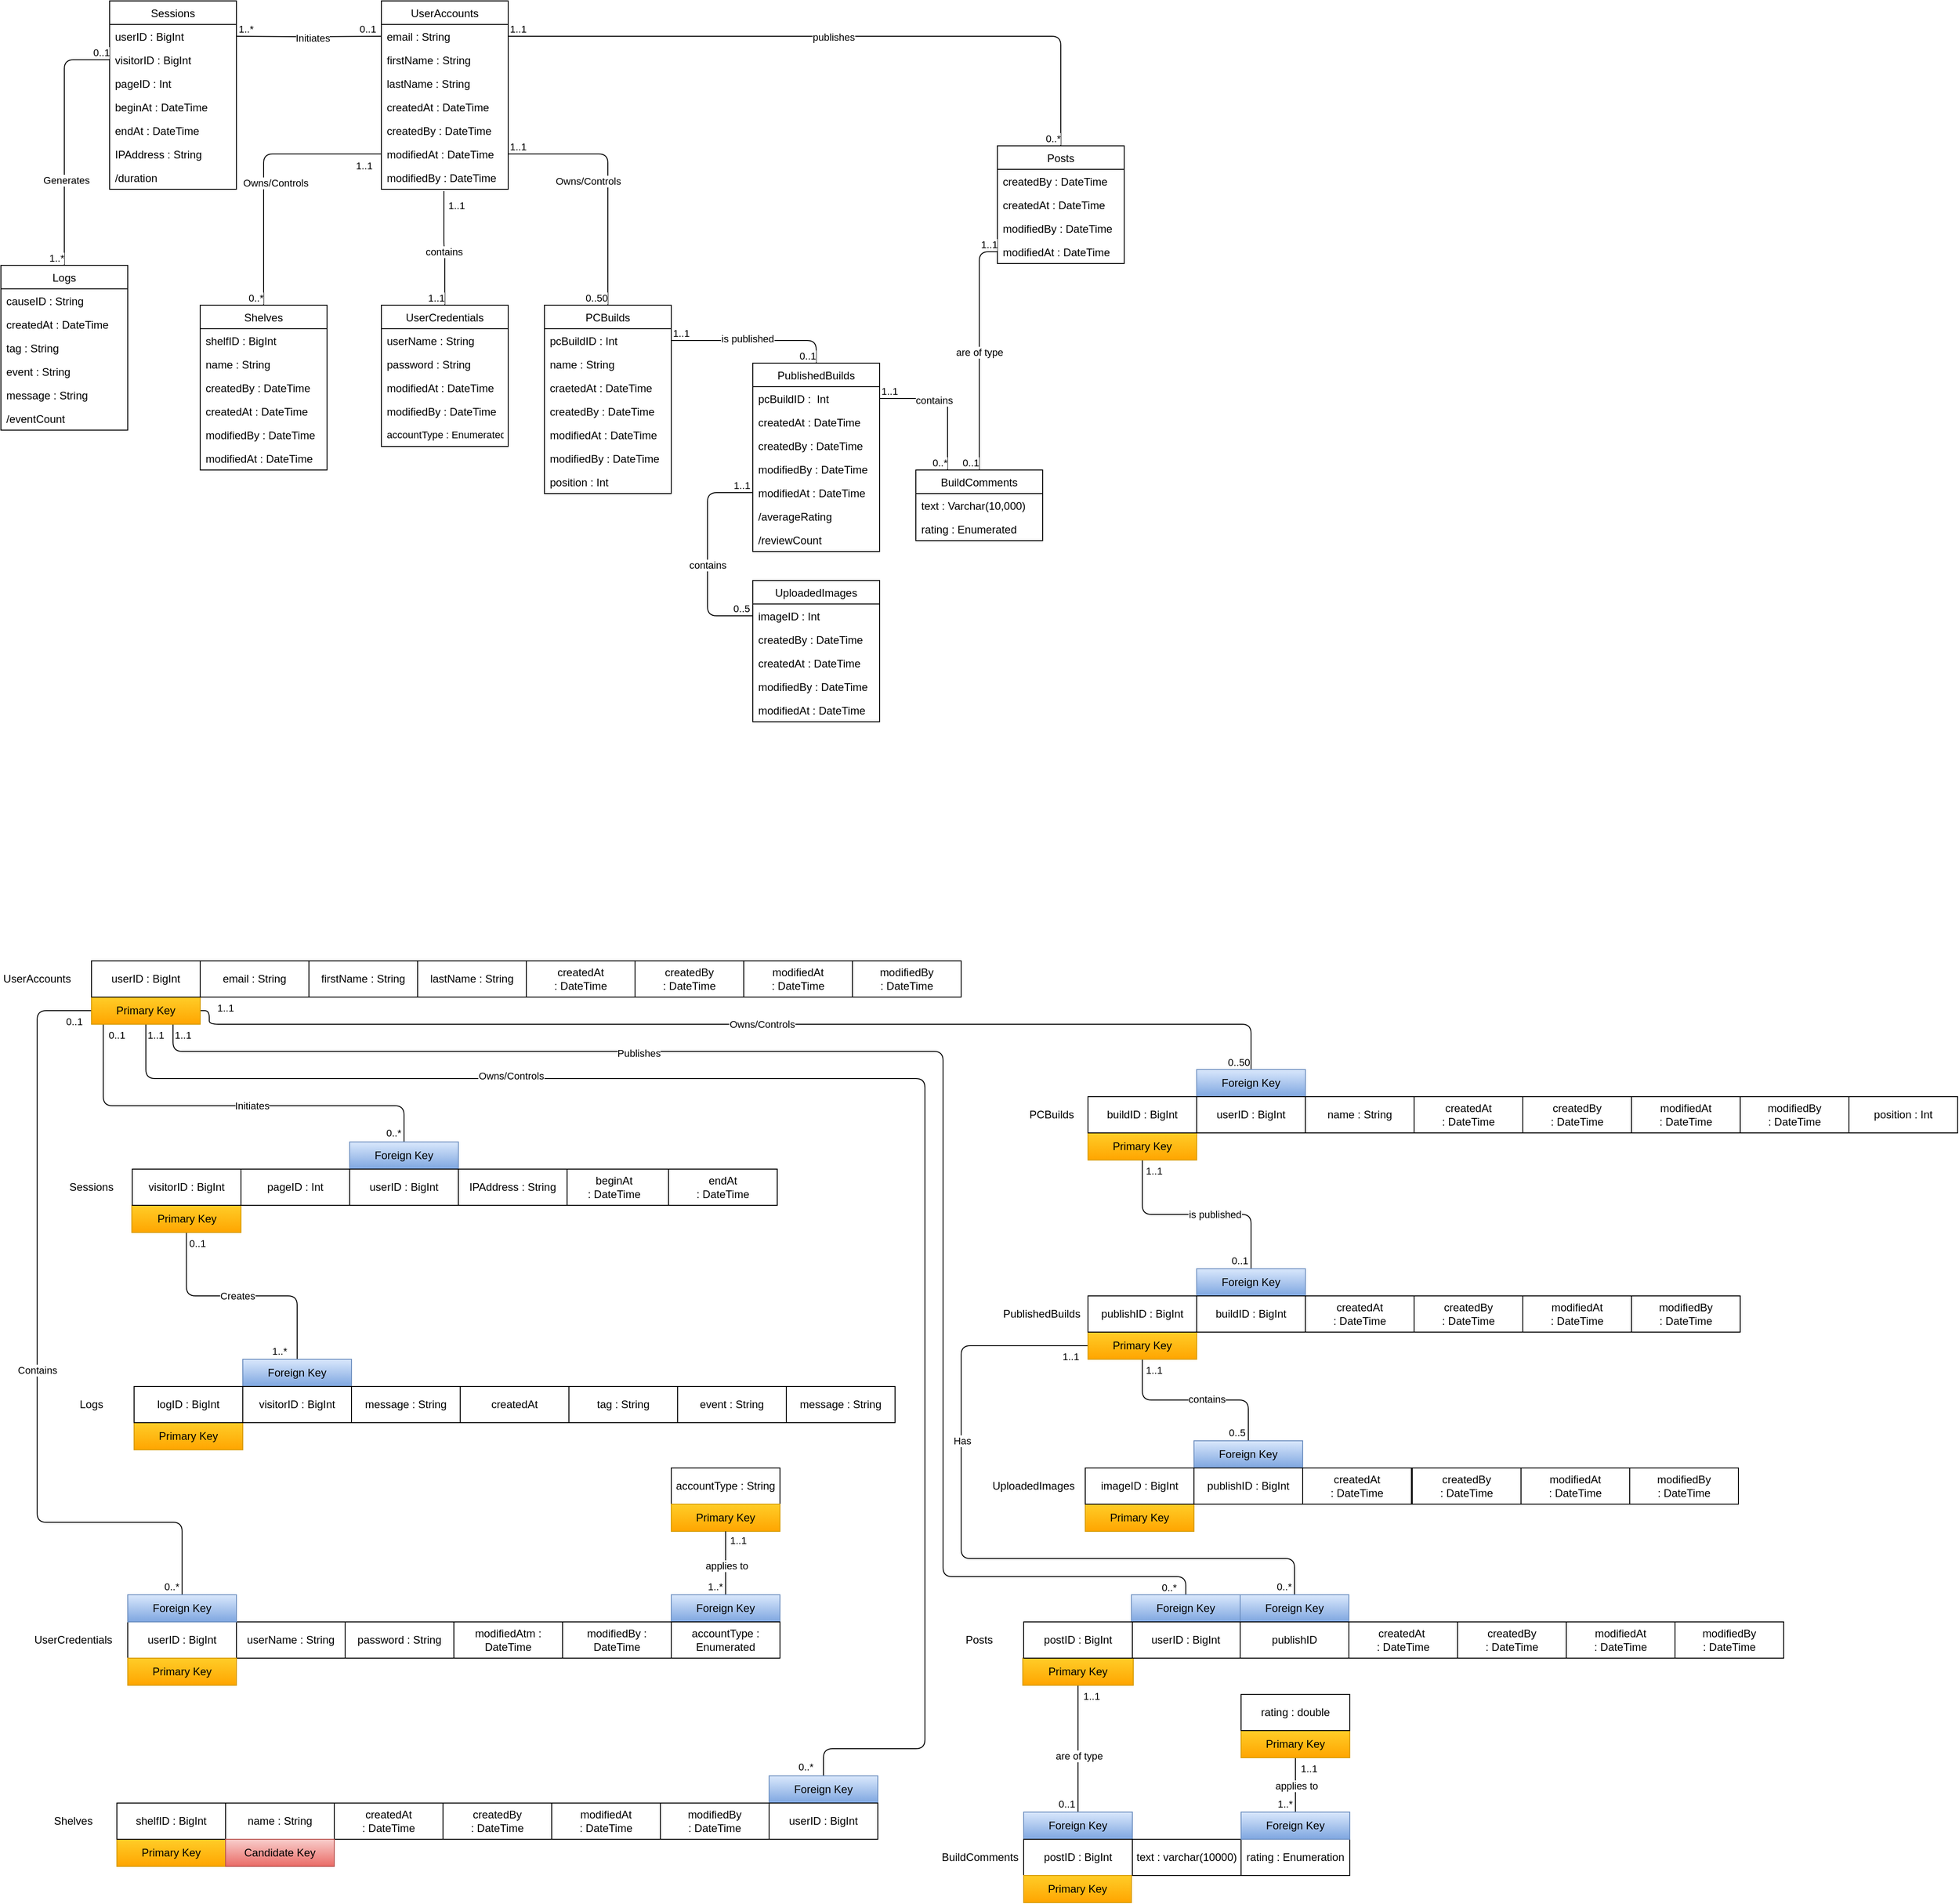 <mxfile version="13.9.9" type="device"><diagram id="tQbcAPSFG8Sa70v7Fd_i" name="Page-1"><mxGraphModel dx="1106" dy="980" grid="1" gridSize="10" guides="1" tooltips="1" connect="1" arrows="1" fold="1" page="1" pageScale="1" pageWidth="850" pageHeight="1100" math="0" shadow="0"><root><mxCell id="0"/><mxCell id="1" parent="0"/><mxCell id="NkQqoSuQkbGVvQ7vuiUH-16" value="UserAccounts" style="swimlane;fontStyle=0;childLayout=stackLayout;horizontal=1;startSize=26;horizontalStack=0;resizeParent=1;resizeParentMax=0;resizeLast=0;collapsible=1;marginBottom=0;swimlaneFillColor=#ffffff;" parent="1" vertex="1"><mxGeometry x="440" y="40" width="140" height="208" as="geometry"/></mxCell><mxCell id="018C2AkyOv9_UQ_fTfeq-45" value="email : String" style="text;strokeColor=none;fillColor=none;align=left;verticalAlign=top;spacingLeft=4;spacingRight=4;overflow=hidden;rotatable=0;points=[[0,0.5],[1,0.5]];portConstraint=eastwest;" parent="NkQqoSuQkbGVvQ7vuiUH-16" vertex="1"><mxGeometry y="26" width="140" height="26" as="geometry"/></mxCell><mxCell id="NkQqoSuQkbGVvQ7vuiUH-18" value="firstName : String" style="text;strokeColor=none;fillColor=none;align=left;verticalAlign=top;spacingLeft=4;spacingRight=4;overflow=hidden;rotatable=0;points=[[0,0.5],[1,0.5]];portConstraint=eastwest;" parent="NkQqoSuQkbGVvQ7vuiUH-16" vertex="1"><mxGeometry y="52" width="140" height="26" as="geometry"/></mxCell><mxCell id="NkQqoSuQkbGVvQ7vuiUH-19" value="lastName : String" style="text;strokeColor=none;fillColor=none;align=left;verticalAlign=top;spacingLeft=4;spacingRight=4;overflow=hidden;rotatable=0;points=[[0,0.5],[1,0.5]];portConstraint=eastwest;" parent="NkQqoSuQkbGVvQ7vuiUH-16" vertex="1"><mxGeometry y="78" width="140" height="26" as="geometry"/></mxCell><mxCell id="NkQqoSuQkbGVvQ7vuiUH-20" value="createdAt : DateTime" style="text;strokeColor=none;fillColor=none;align=left;verticalAlign=top;spacingLeft=4;spacingRight=4;overflow=hidden;rotatable=0;points=[[0,0.5],[1,0.5]];portConstraint=eastwest;" parent="NkQqoSuQkbGVvQ7vuiUH-16" vertex="1"><mxGeometry y="104" width="140" height="26" as="geometry"/></mxCell><mxCell id="CVM3pxF69ydnQr_IhTbP-28" value="createdBy : DateTime" style="text;strokeColor=none;fillColor=none;align=left;verticalAlign=top;spacingLeft=4;spacingRight=4;overflow=hidden;rotatable=0;points=[[0,0.5],[1,0.5]];portConstraint=eastwest;" parent="NkQqoSuQkbGVvQ7vuiUH-16" vertex="1"><mxGeometry y="130" width="140" height="26" as="geometry"/></mxCell><mxCell id="lXQ4MzpyIw330JL6luUl-97" value="modifiedAt : DateTime" style="text;strokeColor=none;fillColor=none;align=left;verticalAlign=top;spacingLeft=4;spacingRight=4;overflow=hidden;rotatable=0;points=[[0,0.5],[1,0.5]];portConstraint=eastwest;" parent="NkQqoSuQkbGVvQ7vuiUH-16" vertex="1"><mxGeometry y="156" width="140" height="26" as="geometry"/></mxCell><mxCell id="CVM3pxF69ydnQr_IhTbP-27" value="modifiedBy : DateTime" style="text;strokeColor=none;fillColor=none;align=left;verticalAlign=top;spacingLeft=4;spacingRight=4;overflow=hidden;rotatable=0;points=[[0,0.5],[1,0.5]];portConstraint=eastwest;" parent="NkQqoSuQkbGVvQ7vuiUH-16" vertex="1"><mxGeometry y="182" width="140" height="26" as="geometry"/></mxCell><mxCell id="NkQqoSuQkbGVvQ7vuiUH-29" value="Sessions" style="swimlane;fontStyle=0;childLayout=stackLayout;horizontal=1;startSize=26;horizontalStack=0;resizeParent=1;resizeParentMax=0;resizeLast=0;collapsible=1;marginBottom=0;swimlaneFillColor=#ffffff;" parent="1" vertex="1"><mxGeometry x="140" y="40" width="140" height="208" as="geometry"/></mxCell><mxCell id="018C2AkyOv9_UQ_fTfeq-44" value="userID : BigInt" style="text;strokeColor=none;fillColor=none;align=left;verticalAlign=top;spacingLeft=4;spacingRight=4;overflow=hidden;rotatable=0;points=[[0,0.5],[1,0.5]];portConstraint=eastwest;" parent="NkQqoSuQkbGVvQ7vuiUH-29" vertex="1"><mxGeometry y="26" width="140" height="26" as="geometry"/></mxCell><mxCell id="NkQqoSuQkbGVvQ7vuiUH-30" value="visitorID : BigInt" style="text;strokeColor=none;fillColor=none;align=left;verticalAlign=top;spacingLeft=4;spacingRight=4;overflow=hidden;rotatable=0;points=[[0,0.5],[1,0.5]];portConstraint=eastwest;" parent="NkQqoSuQkbGVvQ7vuiUH-29" vertex="1"><mxGeometry y="52" width="140" height="26" as="geometry"/></mxCell><mxCell id="zWk2AW5mqIdGKArSNJAU-1" value="pageID : Int" style="text;strokeColor=none;fillColor=none;align=left;verticalAlign=top;spacingLeft=4;spacingRight=4;overflow=hidden;rotatable=0;points=[[0,0.5],[1,0.5]];portConstraint=eastwest;" parent="NkQqoSuQkbGVvQ7vuiUH-29" vertex="1"><mxGeometry y="78" width="140" height="26" as="geometry"/></mxCell><mxCell id="NkQqoSuQkbGVvQ7vuiUH-31" value="beginAt : DateTime" style="text;strokeColor=none;fillColor=none;align=left;verticalAlign=top;spacingLeft=4;spacingRight=4;overflow=hidden;rotatable=0;points=[[0,0.5],[1,0.5]];portConstraint=eastwest;" parent="NkQqoSuQkbGVvQ7vuiUH-29" vertex="1"><mxGeometry y="104" width="140" height="26" as="geometry"/></mxCell><mxCell id="NkQqoSuQkbGVvQ7vuiUH-32" value="endAt : DateTime" style="text;strokeColor=none;fillColor=none;align=left;verticalAlign=top;spacingLeft=4;spacingRight=4;overflow=hidden;rotatable=0;points=[[0,0.5],[1,0.5]];portConstraint=eastwest;" parent="NkQqoSuQkbGVvQ7vuiUH-29" vertex="1"><mxGeometry y="130" width="140" height="26" as="geometry"/></mxCell><mxCell id="018C2AkyOv9_UQ_fTfeq-55" value="IPAddress : String" style="text;strokeColor=none;fillColor=none;align=left;verticalAlign=top;spacingLeft=4;spacingRight=4;overflow=hidden;rotatable=0;points=[[0,0.5],[1,0.5]];portConstraint=eastwest;" parent="NkQqoSuQkbGVvQ7vuiUH-29" vertex="1"><mxGeometry y="156" width="140" height="26" as="geometry"/></mxCell><mxCell id="NkQqoSuQkbGVvQ7vuiUH-42" value="/duration" style="text;strokeColor=none;fillColor=none;align=left;verticalAlign=top;spacingLeft=4;spacingRight=4;overflow=hidden;rotatable=0;points=[[0,0.5],[1,0.5]];portConstraint=eastwest;" parent="NkQqoSuQkbGVvQ7vuiUH-29" vertex="1"><mxGeometry y="182" width="140" height="26" as="geometry"/></mxCell><mxCell id="NkQqoSuQkbGVvQ7vuiUH-100" value="PublishedBuilds" style="swimlane;fontStyle=0;childLayout=stackLayout;horizontal=1;startSize=26;horizontalStack=0;resizeParent=1;resizeParentMax=0;resizeLast=0;collapsible=1;marginBottom=0;swimlaneFillColor=#ffffff;" parent="1" vertex="1"><mxGeometry x="850" y="440" width="140" height="208" as="geometry"/></mxCell><mxCell id="NkQqoSuQkbGVvQ7vuiUH-101" value="pcBuildID :  Int" style="text;strokeColor=none;fillColor=none;align=left;verticalAlign=top;spacingLeft=4;spacingRight=4;overflow=hidden;rotatable=0;points=[[0,0.5],[1,0.5]];portConstraint=eastwest;" parent="NkQqoSuQkbGVvQ7vuiUH-100" vertex="1"><mxGeometry y="26" width="140" height="26" as="geometry"/></mxCell><mxCell id="CVM3pxF69ydnQr_IhTbP-5" value="createdAt : DateTime" style="text;strokeColor=none;fillColor=none;align=left;verticalAlign=top;spacingLeft=4;spacingRight=4;overflow=hidden;rotatable=0;points=[[0,0.5],[1,0.5]];portConstraint=eastwest;" parent="NkQqoSuQkbGVvQ7vuiUH-100" vertex="1"><mxGeometry y="52" width="140" height="26" as="geometry"/></mxCell><mxCell id="CVM3pxF69ydnQr_IhTbP-6" value="createdBy : DateTime" style="text;strokeColor=none;fillColor=none;align=left;verticalAlign=top;spacingLeft=4;spacingRight=4;overflow=hidden;rotatable=0;points=[[0,0.5],[1,0.5]];portConstraint=eastwest;" parent="NkQqoSuQkbGVvQ7vuiUH-100" vertex="1"><mxGeometry y="78" width="140" height="26" as="geometry"/></mxCell><mxCell id="CVM3pxF69ydnQr_IhTbP-7" value="modifiedBy : DateTime" style="text;strokeColor=none;fillColor=none;align=left;verticalAlign=top;spacingLeft=4;spacingRight=4;overflow=hidden;rotatable=0;points=[[0,0.5],[1,0.5]];portConstraint=eastwest;" parent="NkQqoSuQkbGVvQ7vuiUH-100" vertex="1"><mxGeometry y="104" width="140" height="26" as="geometry"/></mxCell><mxCell id="CVM3pxF69ydnQr_IhTbP-8" value="modifiedAt : DateTime" style="text;strokeColor=none;fillColor=none;align=left;verticalAlign=top;spacingLeft=4;spacingRight=4;overflow=hidden;rotatable=0;points=[[0,0.5],[1,0.5]];portConstraint=eastwest;" parent="NkQqoSuQkbGVvQ7vuiUH-100" vertex="1"><mxGeometry y="130" width="140" height="26" as="geometry"/></mxCell><mxCell id="NkQqoSuQkbGVvQ7vuiUH-229" value="/averageRating" style="text;strokeColor=none;fillColor=none;align=left;verticalAlign=top;spacingLeft=4;spacingRight=4;overflow=hidden;rotatable=0;points=[[0,0.5],[1,0.5]];portConstraint=eastwest;" parent="NkQqoSuQkbGVvQ7vuiUH-100" vertex="1"><mxGeometry y="156" width="140" height="26" as="geometry"/></mxCell><mxCell id="NkQqoSuQkbGVvQ7vuiUH-228" value="/reviewCount" style="text;strokeColor=none;fillColor=none;align=left;verticalAlign=top;spacingLeft=4;spacingRight=4;overflow=hidden;rotatable=0;points=[[0,0.5],[1,0.5]];portConstraint=eastwest;" parent="NkQqoSuQkbGVvQ7vuiUH-100" vertex="1"><mxGeometry y="182" width="140" height="26" as="geometry"/></mxCell><mxCell id="NkQqoSuQkbGVvQ7vuiUH-48" value="Shelves" style="swimlane;fontStyle=0;childLayout=stackLayout;horizontal=1;startSize=26;horizontalStack=0;resizeParent=1;resizeParentMax=0;resizeLast=0;collapsible=1;marginBottom=0;swimlaneFillColor=#ffffff;" parent="1" vertex="1"><mxGeometry x="240" y="376" width="140" height="182" as="geometry"/></mxCell><mxCell id="018C2AkyOv9_UQ_fTfeq-75" value="shelfID : BigInt" style="text;strokeColor=none;fillColor=none;align=left;verticalAlign=top;spacingLeft=4;spacingRight=4;overflow=hidden;rotatable=0;points=[[0,0.5],[1,0.5]];portConstraint=eastwest;" parent="NkQqoSuQkbGVvQ7vuiUH-48" vertex="1"><mxGeometry y="26" width="140" height="26" as="geometry"/></mxCell><mxCell id="NkQqoSuQkbGVvQ7vuiUH-49" value="name : String" style="text;strokeColor=none;fillColor=none;align=left;verticalAlign=top;spacingLeft=4;spacingRight=4;overflow=hidden;rotatable=0;points=[[0,0.5],[1,0.5]];portConstraint=eastwest;" parent="NkQqoSuQkbGVvQ7vuiUH-48" vertex="1"><mxGeometry y="52" width="140" height="26" as="geometry"/></mxCell><mxCell id="CVM3pxF69ydnQr_IhTbP-29" value="createdBy : DateTime" style="text;strokeColor=none;fillColor=none;align=left;verticalAlign=top;spacingLeft=4;spacingRight=4;overflow=hidden;rotatable=0;points=[[0,0.5],[1,0.5]];portConstraint=eastwest;" parent="NkQqoSuQkbGVvQ7vuiUH-48" vertex="1"><mxGeometry y="78" width="140" height="26" as="geometry"/></mxCell><mxCell id="CVM3pxF69ydnQr_IhTbP-30" value="createdAt : DateTime" style="text;strokeColor=none;fillColor=none;align=left;verticalAlign=top;spacingLeft=4;spacingRight=4;overflow=hidden;rotatable=0;points=[[0,0.5],[1,0.5]];portConstraint=eastwest;" parent="NkQqoSuQkbGVvQ7vuiUH-48" vertex="1"><mxGeometry y="104" width="140" height="26" as="geometry"/></mxCell><mxCell id="CVM3pxF69ydnQr_IhTbP-31" value="modifiedBy : DateTime" style="text;strokeColor=none;fillColor=none;align=left;verticalAlign=top;spacingLeft=4;spacingRight=4;overflow=hidden;rotatable=0;points=[[0,0.5],[1,0.5]];portConstraint=eastwest;" parent="NkQqoSuQkbGVvQ7vuiUH-48" vertex="1"><mxGeometry y="130" width="140" height="26" as="geometry"/></mxCell><mxCell id="CVM3pxF69ydnQr_IhTbP-32" value="modifiedAt : DateTime" style="text;strokeColor=none;fillColor=none;align=left;verticalAlign=top;spacingLeft=4;spacingRight=4;overflow=hidden;rotatable=0;points=[[0,0.5],[1,0.5]];portConstraint=eastwest;" parent="NkQqoSuQkbGVvQ7vuiUH-48" vertex="1"><mxGeometry y="156" width="140" height="26" as="geometry"/></mxCell><mxCell id="NkQqoSuQkbGVvQ7vuiUH-44" value="PCBuilds" style="swimlane;fontStyle=0;childLayout=stackLayout;horizontal=1;startSize=26;horizontalStack=0;resizeParent=1;resizeParentMax=0;resizeLast=0;collapsible=1;marginBottom=0;swimlaneFillColor=#ffffff;" parent="1" vertex="1"><mxGeometry x="620" y="376" width="140" height="208" as="geometry"/></mxCell><mxCell id="NkQqoSuQkbGVvQ7vuiUH-45" value="pcBuildID : Int" style="text;strokeColor=none;fillColor=none;align=left;verticalAlign=top;spacingLeft=4;spacingRight=4;overflow=hidden;rotatable=0;points=[[0,0.5],[1,0.5]];portConstraint=eastwest;" parent="NkQqoSuQkbGVvQ7vuiUH-44" vertex="1"><mxGeometry y="26" width="140" height="26" as="geometry"/></mxCell><mxCell id="018C2AkyOv9_UQ_fTfeq-61" value="name : String" style="text;strokeColor=none;fillColor=none;align=left;verticalAlign=top;spacingLeft=4;spacingRight=4;overflow=hidden;rotatable=0;points=[[0,0.5],[1,0.5]];portConstraint=eastwest;" parent="NkQqoSuQkbGVvQ7vuiUH-44" vertex="1"><mxGeometry y="52" width="140" height="26" as="geometry"/></mxCell><mxCell id="lXQ4MzpyIw330JL6luUl-95" value="craetedAt : DateTime" style="text;strokeColor=none;fillColor=none;align=left;verticalAlign=top;spacingLeft=4;spacingRight=4;overflow=hidden;rotatable=0;points=[[0,0.5],[1,0.5]];portConstraint=eastwest;" parent="NkQqoSuQkbGVvQ7vuiUH-44" vertex="1"><mxGeometry y="78" width="140" height="26" as="geometry"/></mxCell><mxCell id="CVM3pxF69ydnQr_IhTbP-33" value="createdBy : DateTime" style="text;strokeColor=none;fillColor=none;align=left;verticalAlign=top;spacingLeft=4;spacingRight=4;overflow=hidden;rotatable=0;points=[[0,0.5],[1,0.5]];portConstraint=eastwest;" parent="NkQqoSuQkbGVvQ7vuiUH-44" vertex="1"><mxGeometry y="104" width="140" height="26" as="geometry"/></mxCell><mxCell id="lXQ4MzpyIw330JL6luUl-96" value="modifiedAt : DateTime" style="text;strokeColor=none;fillColor=none;align=left;verticalAlign=top;spacingLeft=4;spacingRight=4;overflow=hidden;rotatable=0;points=[[0,0.5],[1,0.5]];portConstraint=eastwest;" parent="NkQqoSuQkbGVvQ7vuiUH-44" vertex="1"><mxGeometry y="130" width="140" height="26" as="geometry"/></mxCell><mxCell id="CVM3pxF69ydnQr_IhTbP-34" value="modifiedBy : DateTime" style="text;strokeColor=none;fillColor=none;align=left;verticalAlign=top;spacingLeft=4;spacingRight=4;overflow=hidden;rotatable=0;points=[[0,0.5],[1,0.5]];portConstraint=eastwest;" parent="NkQqoSuQkbGVvQ7vuiUH-44" vertex="1"><mxGeometry y="156" width="140" height="26" as="geometry"/></mxCell><mxCell id="018C2AkyOv9_UQ_fTfeq-42" value="position : Int" style="text;strokeColor=none;fillColor=none;align=left;verticalAlign=top;spacingLeft=4;spacingRight=4;overflow=hidden;rotatable=0;points=[[0,0.5],[1,0.5]];portConstraint=eastwest;" parent="NkQqoSuQkbGVvQ7vuiUH-44" vertex="1"><mxGeometry y="182" width="140" height="26" as="geometry"/></mxCell><mxCell id="018C2AkyOv9_UQ_fTfeq-9" value="" style="endArrow=none;html=1;edgeStyle=orthogonalEdgeStyle;entryX=0.5;entryY=0;entryDx=0;entryDy=0;exitX=0;exitY=0.5;exitDx=0;exitDy=0;" parent="1" source="lXQ4MzpyIw330JL6luUl-97" target="NkQqoSuQkbGVvQ7vuiUH-48" edge="1"><mxGeometry relative="1" as="geometry"><mxPoint x="700" y="310" as="sourcePoint"/><mxPoint x="660" y="501" as="targetPoint"/></mxGeometry></mxCell><mxCell id="018C2AkyOv9_UQ_fTfeq-10" value="1..1" style="edgeLabel;resizable=0;html=1;align=left;verticalAlign=bottom;" parent="018C2AkyOv9_UQ_fTfeq-9" connectable="0" vertex="1"><mxGeometry x="-1" relative="1" as="geometry"><mxPoint x="-30.0" y="21" as="offset"/></mxGeometry></mxCell><mxCell id="018C2AkyOv9_UQ_fTfeq-11" value="0..*" style="edgeLabel;resizable=0;html=1;align=right;verticalAlign=bottom;" parent="018C2AkyOv9_UQ_fTfeq-9" connectable="0" vertex="1"><mxGeometry x="1" relative="1" as="geometry"/></mxCell><mxCell id="018C2AkyOv9_UQ_fTfeq-12" value="Owns/Controls" style="edgeLabel;html=1;align=center;verticalAlign=middle;resizable=0;points=[];" parent="018C2AkyOv9_UQ_fTfeq-9" vertex="1" connectable="0"><mxGeometry x="-0.12" y="-32" relative="1" as="geometry"><mxPoint x="44.99" y="31.0" as="offset"/></mxGeometry></mxCell><mxCell id="018C2AkyOv9_UQ_fTfeq-30" value="" style="endArrow=none;html=1;edgeStyle=orthogonalEdgeStyle;entryX=0.5;entryY=0;entryDx=0;entryDy=0;exitX=1;exitY=0.5;exitDx=0;exitDy=0;" parent="1" source="lXQ4MzpyIw330JL6luUl-97" target="NkQqoSuQkbGVvQ7vuiUH-44" edge="1"><mxGeometry relative="1" as="geometry"><mxPoint x="690" y="570" as="sourcePoint"/><mxPoint x="740" y="542" as="targetPoint"/></mxGeometry></mxCell><mxCell id="018C2AkyOv9_UQ_fTfeq-31" value="1..1" style="edgeLabel;resizable=0;html=1;align=left;verticalAlign=bottom;" parent="018C2AkyOv9_UQ_fTfeq-30" connectable="0" vertex="1"><mxGeometry x="-1" relative="1" as="geometry"/></mxCell><mxCell id="018C2AkyOv9_UQ_fTfeq-32" value="0..50" style="edgeLabel;resizable=0;html=1;align=right;verticalAlign=bottom;" parent="018C2AkyOv9_UQ_fTfeq-30" connectable="0" vertex="1"><mxGeometry x="1" relative="1" as="geometry"/></mxCell><mxCell id="018C2AkyOv9_UQ_fTfeq-33" value="Owns/Controls" style="edgeLabel;html=1;align=center;verticalAlign=middle;resizable=0;points=[];" parent="018C2AkyOv9_UQ_fTfeq-30" vertex="1" connectable="0"><mxGeometry x="0.405" relative="1" as="geometry"><mxPoint x="-22" y="-55" as="offset"/></mxGeometry></mxCell><mxCell id="018C2AkyOv9_UQ_fTfeq-34" value="" style="endArrow=none;html=1;edgeStyle=orthogonalEdgeStyle;exitX=0;exitY=0.5;exitDx=0;exitDy=0;entryX=0.5;entryY=0;entryDx=0;entryDy=0;" parent="1" source="NkQqoSuQkbGVvQ7vuiUH-30" target="NkQqoSuQkbGVvQ7vuiUH-22" edge="1"><mxGeometry relative="1" as="geometry"><mxPoint x="410" y="540" as="sourcePoint"/><mxPoint x="570" y="540" as="targetPoint"/></mxGeometry></mxCell><mxCell id="018C2AkyOv9_UQ_fTfeq-35" value="0..1" style="edgeLabel;resizable=0;html=1;align=left;verticalAlign=bottom;" parent="018C2AkyOv9_UQ_fTfeq-34" connectable="0" vertex="1"><mxGeometry x="-1" relative="1" as="geometry"><mxPoint x="-20" as="offset"/></mxGeometry></mxCell><mxCell id="018C2AkyOv9_UQ_fTfeq-36" value="1..*" style="edgeLabel;resizable=0;html=1;align=right;verticalAlign=bottom;" parent="018C2AkyOv9_UQ_fTfeq-34" connectable="0" vertex="1"><mxGeometry x="1" relative="1" as="geometry"/></mxCell><mxCell id="018C2AkyOv9_UQ_fTfeq-37" value="Generates" style="edgeLabel;html=1;align=center;verticalAlign=middle;resizable=0;points=[];" parent="018C2AkyOv9_UQ_fTfeq-34" vertex="1" connectable="0"><mxGeometry x="0.317" y="2" relative="1" as="geometry"><mxPoint as="offset"/></mxGeometry></mxCell><mxCell id="NkQqoSuQkbGVvQ7vuiUH-22" value="Logs" style="swimlane;fontStyle=0;childLayout=stackLayout;horizontal=1;startSize=26;horizontalStack=0;resizeParent=1;resizeParentMax=0;resizeLast=0;collapsible=1;marginBottom=0;swimlaneFillColor=#ffffff;" parent="1" vertex="1"><mxGeometry x="20" y="332" width="140" height="182" as="geometry"/></mxCell><mxCell id="NkQqoSuQkbGVvQ7vuiUH-23" value="causeID : String" style="text;strokeColor=none;fillColor=none;align=left;verticalAlign=top;spacingLeft=4;spacingRight=4;overflow=hidden;rotatable=0;points=[[0,0.5],[1,0.5]];portConstraint=eastwest;" parent="NkQqoSuQkbGVvQ7vuiUH-22" vertex="1"><mxGeometry y="26" width="140" height="26" as="geometry"/></mxCell><mxCell id="NkQqoSuQkbGVvQ7vuiUH-24" value="createdAt : DateTime" style="text;strokeColor=none;fillColor=none;align=left;verticalAlign=top;spacingLeft=4;spacingRight=4;overflow=hidden;rotatable=0;points=[[0,0.5],[1,0.5]];portConstraint=eastwest;" parent="NkQqoSuQkbGVvQ7vuiUH-22" vertex="1"><mxGeometry y="52" width="140" height="26" as="geometry"/></mxCell><mxCell id="NkQqoSuQkbGVvQ7vuiUH-26" value="tag : String" style="text;strokeColor=none;fillColor=none;align=left;verticalAlign=top;spacingLeft=4;spacingRight=4;overflow=hidden;rotatable=0;points=[[0,0.5],[1,0.5]];portConstraint=eastwest;" parent="NkQqoSuQkbGVvQ7vuiUH-22" vertex="1"><mxGeometry y="78" width="140" height="26" as="geometry"/></mxCell><mxCell id="NkQqoSuQkbGVvQ7vuiUH-25" value="event : String" style="text;strokeColor=none;fillColor=none;align=left;verticalAlign=top;spacingLeft=4;spacingRight=4;overflow=hidden;rotatable=0;points=[[0,0.5],[1,0.5]];portConstraint=eastwest;" parent="NkQqoSuQkbGVvQ7vuiUH-22" vertex="1"><mxGeometry y="104" width="140" height="26" as="geometry"/></mxCell><mxCell id="NkQqoSuQkbGVvQ7vuiUH-27" value="message : String" style="text;strokeColor=none;fillColor=none;align=left;verticalAlign=top;spacingLeft=4;spacingRight=4;overflow=hidden;rotatable=0;points=[[0,0.5],[1,0.5]];portConstraint=eastwest;" parent="NkQqoSuQkbGVvQ7vuiUH-22" vertex="1"><mxGeometry y="130" width="140" height="26" as="geometry"/></mxCell><mxCell id="NkQqoSuQkbGVvQ7vuiUH-28" value="/eventCount" style="text;strokeColor=none;fillColor=none;align=left;verticalAlign=top;spacingLeft=4;spacingRight=4;overflow=hidden;rotatable=0;points=[[0,0.5],[1,0.5]];portConstraint=eastwest;" parent="NkQqoSuQkbGVvQ7vuiUH-22" vertex="1"><mxGeometry y="156" width="140" height="26" as="geometry"/></mxCell><mxCell id="NkQqoSuQkbGVvQ7vuiUH-110" value="Posts" style="swimlane;fontStyle=0;childLayout=stackLayout;horizontal=1;startSize=26;horizontalStack=0;resizeParent=1;resizeParentMax=0;resizeLast=0;collapsible=1;marginBottom=0;swimlaneFillColor=#ffffff;" parent="1" vertex="1"><mxGeometry x="1120" y="200" width="140" height="130" as="geometry"/></mxCell><mxCell id="NkQqoSuQkbGVvQ7vuiUH-114" value="createdBy : DateTime" style="text;strokeColor=none;fillColor=none;align=left;verticalAlign=top;spacingLeft=4;spacingRight=4;overflow=hidden;rotatable=0;points=[[0,0.5],[1,0.5]];portConstraint=eastwest;" parent="NkQqoSuQkbGVvQ7vuiUH-110" vertex="1"><mxGeometry y="26" width="140" height="26" as="geometry"/></mxCell><mxCell id="CVM3pxF69ydnQr_IhTbP-9" value="createdAt : DateTime" style="text;strokeColor=none;fillColor=none;align=left;verticalAlign=top;spacingLeft=4;spacingRight=4;overflow=hidden;rotatable=0;points=[[0,0.5],[1,0.5]];portConstraint=eastwest;" parent="NkQqoSuQkbGVvQ7vuiUH-110" vertex="1"><mxGeometry y="52" width="140" height="26" as="geometry"/></mxCell><mxCell id="CVM3pxF69ydnQr_IhTbP-10" value="modifiedBy : DateTime" style="text;strokeColor=none;fillColor=none;align=left;verticalAlign=top;spacingLeft=4;spacingRight=4;overflow=hidden;rotatable=0;points=[[0,0.5],[1,0.5]];portConstraint=eastwest;" parent="NkQqoSuQkbGVvQ7vuiUH-110" vertex="1"><mxGeometry y="78" width="140" height="26" as="geometry"/></mxCell><mxCell id="CVM3pxF69ydnQr_IhTbP-11" value="modifiedAt : DateTime" style="text;strokeColor=none;fillColor=none;align=left;verticalAlign=top;spacingLeft=4;spacingRight=4;overflow=hidden;rotatable=0;points=[[0,0.5],[1,0.5]];portConstraint=eastwest;" parent="NkQqoSuQkbGVvQ7vuiUH-110" vertex="1"><mxGeometry y="104" width="140" height="26" as="geometry"/></mxCell><mxCell id="018C2AkyOv9_UQ_fTfeq-51" value="" style="endArrow=none;html=1;edgeStyle=orthogonalEdgeStyle;exitX=0;exitY=0.5;exitDx=0;exitDy=0;entryX=1;entryY=0.5;entryDx=0;entryDy=0;" parent="1" target="018C2AkyOv9_UQ_fTfeq-44" edge="1"><mxGeometry relative="1" as="geometry"><mxPoint x="440" y="79" as="sourcePoint"/><mxPoint x="650" y="480" as="targetPoint"/></mxGeometry></mxCell><mxCell id="018C2AkyOv9_UQ_fTfeq-52" value="0..1" style="edgeLabel;resizable=0;html=1;align=left;verticalAlign=bottom;" parent="018C2AkyOv9_UQ_fTfeq-51" connectable="0" vertex="1"><mxGeometry x="-1" relative="1" as="geometry"><mxPoint x="-26" as="offset"/></mxGeometry></mxCell><mxCell id="018C2AkyOv9_UQ_fTfeq-53" value="1..*" style="edgeLabel;resizable=0;html=1;align=right;verticalAlign=bottom;" parent="018C2AkyOv9_UQ_fTfeq-51" connectable="0" vertex="1"><mxGeometry x="1" relative="1" as="geometry"><mxPoint x="19.88" as="offset"/></mxGeometry></mxCell><mxCell id="018C2AkyOv9_UQ_fTfeq-54" value="Initiates" style="edgeLabel;html=1;align=center;verticalAlign=middle;resizable=0;points=[];" parent="018C2AkyOv9_UQ_fTfeq-51" vertex="1" connectable="0"><mxGeometry x="-0.148" y="19" relative="1" as="geometry"><mxPoint x="-8" y="-18" as="offset"/></mxGeometry></mxCell><mxCell id="eM6WbehiqVvWBPhs19IX-56" value="" style="endArrow=none;html=1;edgeStyle=orthogonalEdgeStyle;exitX=1;exitY=0.5;exitDx=0;exitDy=0;entryX=0.5;entryY=0;entryDx=0;entryDy=0;" parent="1" source="NkQqoSuQkbGVvQ7vuiUH-45" target="NkQqoSuQkbGVvQ7vuiUH-100" edge="1"><mxGeometry relative="1" as="geometry"><mxPoint x="1210" y="492" as="sourcePoint"/><mxPoint x="1370" y="492" as="targetPoint"/></mxGeometry></mxCell><mxCell id="eM6WbehiqVvWBPhs19IX-57" value="1..1" style="edgeLabel;resizable=0;html=1;align=left;verticalAlign=bottom;" parent="eM6WbehiqVvWBPhs19IX-56" connectable="0" vertex="1"><mxGeometry x="-1" relative="1" as="geometry"/></mxCell><mxCell id="eM6WbehiqVvWBPhs19IX-58" value="0..1" style="edgeLabel;resizable=0;html=1;align=right;verticalAlign=bottom;" parent="eM6WbehiqVvWBPhs19IX-56" connectable="0" vertex="1"><mxGeometry x="1" relative="1" as="geometry"/></mxCell><mxCell id="eM6WbehiqVvWBPhs19IX-59" value="is published" style="edgeLabel;html=1;align=center;verticalAlign=middle;resizable=0;points=[];" parent="eM6WbehiqVvWBPhs19IX-56" vertex="1" connectable="0"><mxGeometry x="-0.094" y="2" relative="1" as="geometry"><mxPoint as="offset"/></mxGeometry></mxCell><mxCell id="eM6WbehiqVvWBPhs19IX-60" value="" style="endArrow=none;html=1;edgeStyle=orthogonalEdgeStyle;entryX=0.5;entryY=0;entryDx=0;entryDy=0;exitX=1;exitY=0.5;exitDx=0;exitDy=0;" parent="1" source="018C2AkyOv9_UQ_fTfeq-45" target="NkQqoSuQkbGVvQ7vuiUH-110" edge="1"><mxGeometry relative="1" as="geometry"><mxPoint x="1000" y="79" as="sourcePoint"/><mxPoint x="1370" y="630" as="targetPoint"/><Array as="points"><mxPoint x="1190" y="79"/></Array></mxGeometry></mxCell><mxCell id="eM6WbehiqVvWBPhs19IX-61" value="1..1" style="edgeLabel;resizable=0;html=1;align=left;verticalAlign=bottom;" parent="eM6WbehiqVvWBPhs19IX-60" connectable="0" vertex="1"><mxGeometry x="-1" relative="1" as="geometry"/></mxCell><mxCell id="eM6WbehiqVvWBPhs19IX-62" value="0..*" style="edgeLabel;resizable=0;html=1;align=right;verticalAlign=bottom;" parent="eM6WbehiqVvWBPhs19IX-60" connectable="0" vertex="1"><mxGeometry x="1" relative="1" as="geometry"/></mxCell><mxCell id="eM6WbehiqVvWBPhs19IX-63" value="publishes" style="edgeLabel;html=1;align=center;verticalAlign=middle;resizable=0;points=[];" parent="eM6WbehiqVvWBPhs19IX-60" vertex="1" connectable="0"><mxGeometry x="0.006" y="-2" relative="1" as="geometry"><mxPoint x="-8.86" y="-1" as="offset"/></mxGeometry></mxCell><mxCell id="lXQ4MzpyIw330JL6luUl-52" value="" style="endArrow=none;html=1;edgeStyle=orthogonalEdgeStyle;exitX=0.108;exitY=1;exitDx=0;exitDy=0;entryX=0.5;entryY=0;entryDx=0;entryDy=0;exitPerimeter=0;" parent="1" source="lXQ4MzpyIw330JL6luUl-28" target="lXQ4MzpyIw330JL6luUl-37" edge="1"><mxGeometry relative="1" as="geometry"><mxPoint x="613" y="1290" as="sourcePoint"/><mxPoint x="773" y="1290" as="targetPoint"/><Array as="points"><mxPoint x="133" y="1260"/><mxPoint x="465" y="1260"/></Array></mxGeometry></mxCell><mxCell id="lXQ4MzpyIw330JL6luUl-53" value="0..1" style="edgeLabel;resizable=0;html=1;align=left;verticalAlign=bottom;" parent="lXQ4MzpyIw330JL6luUl-52" connectable="0" vertex="1"><mxGeometry x="-1" relative="1" as="geometry"><mxPoint x="4.04" y="20" as="offset"/></mxGeometry></mxCell><mxCell id="lXQ4MzpyIw330JL6luUl-54" value="0..*" style="edgeLabel;resizable=0;html=1;align=right;verticalAlign=bottom;" parent="lXQ4MzpyIw330JL6luUl-52" connectable="0" vertex="1"><mxGeometry x="1" relative="1" as="geometry"><mxPoint x="-3" y="-1" as="offset"/></mxGeometry></mxCell><mxCell id="lXQ4MzpyIw330JL6luUl-55" value="Initiates" style="edgeLabel;html=1;align=center;verticalAlign=middle;resizable=0;points=[];" parent="lXQ4MzpyIw330JL6luUl-52" vertex="1" connectable="0"><mxGeometry x="0.242" y="-4" relative="1" as="geometry"><mxPoint x="-33" y="-4" as="offset"/></mxGeometry></mxCell><mxCell id="lXQ4MzpyIw330JL6luUl-56" value="" style="endArrow=none;html=1;edgeStyle=orthogonalEdgeStyle;exitX=0.5;exitY=1;exitDx=0;exitDy=0;entryX=0.5;entryY=0;entryDx=0;entryDy=0;" parent="1" source="lXQ4MzpyIw330JL6luUl-27" target="lXQ4MzpyIw330JL6luUl-35" edge="1"><mxGeometry relative="1" as="geometry"><mxPoint x="293" y="1430" as="sourcePoint"/><mxPoint x="353" y="1590" as="targetPoint"/></mxGeometry></mxCell><mxCell id="lXQ4MzpyIw330JL6luUl-57" value="0..1" style="edgeLabel;resizable=0;html=1;align=left;verticalAlign=bottom;" parent="lXQ4MzpyIw330JL6luUl-56" connectable="0" vertex="1"><mxGeometry x="-1" relative="1" as="geometry"><mxPoint x="1.5" y="20" as="offset"/></mxGeometry></mxCell><mxCell id="lXQ4MzpyIw330JL6luUl-58" value="1..*" style="edgeLabel;resizable=0;html=1;align=right;verticalAlign=bottom;" parent="lXQ4MzpyIw330JL6luUl-56" connectable="0" vertex="1"><mxGeometry x="1" relative="1" as="geometry"><mxPoint x="-10.24" as="offset"/></mxGeometry></mxCell><mxCell id="lXQ4MzpyIw330JL6luUl-59" value="Creates" style="edgeLabel;html=1;align=center;verticalAlign=middle;resizable=0;points=[];" parent="lXQ4MzpyIw330JL6luUl-56" vertex="1" connectable="0"><mxGeometry x="0.111" y="5" relative="1" as="geometry"><mxPoint x="-19.14" y="5" as="offset"/></mxGeometry></mxCell><mxCell id="lXQ4MzpyIw330JL6luUl-72" value="" style="endArrow=none;html=1;edgeStyle=orthogonalEdgeStyle;exitX=1;exitY=0.5;exitDx=0;exitDy=0;entryX=0.5;entryY=0;entryDx=0;entryDy=0;" parent="1" source="lXQ4MzpyIw330JL6luUl-28" target="lXQ4MzpyIw330JL6luUl-34" edge="1"><mxGeometry relative="1" as="geometry"><mxPoint x="743" y="1210" as="sourcePoint"/><mxPoint x="903" y="1210" as="targetPoint"/><Array as="points"><mxPoint x="250" y="1155"/><mxPoint x="250" y="1170"/><mxPoint x="1400" y="1170"/></Array></mxGeometry></mxCell><mxCell id="lXQ4MzpyIw330JL6luUl-73" value="1..1" style="edgeLabel;resizable=0;html=1;align=left;verticalAlign=bottom;" parent="lXQ4MzpyIw330JL6luUl-72" connectable="0" vertex="1"><mxGeometry x="-1" relative="1" as="geometry"><mxPoint x="17" y="5" as="offset"/></mxGeometry></mxCell><mxCell id="lXQ4MzpyIw330JL6luUl-74" value="0..50" style="edgeLabel;resizable=0;html=1;align=right;verticalAlign=bottom;" parent="lXQ4MzpyIw330JL6luUl-72" connectable="0" vertex="1"><mxGeometry x="1" relative="1" as="geometry"><mxPoint x="-1" as="offset"/></mxGeometry></mxCell><mxCell id="lXQ4MzpyIw330JL6luUl-82" value="Owns/Controls" style="edgeLabel;html=1;align=center;verticalAlign=middle;resizable=0;points=[];" parent="lXQ4MzpyIw330JL6luUl-72" vertex="1" connectable="0"><mxGeometry x="-0.095" relative="1" as="geometry"><mxPoint x="80" as="offset"/></mxGeometry></mxCell><mxCell id="lXQ4MzpyIw330JL6luUl-75" value="" style="endArrow=none;html=1;edgeStyle=orthogonalEdgeStyle;exitX=0.5;exitY=1;exitDx=0;exitDy=0;entryX=0.5;entryY=0;entryDx=0;entryDy=0;" parent="1" source="lXQ4MzpyIw330JL6luUl-28" target="lXQ4MzpyIw330JL6luUl-33" edge="1"><mxGeometry relative="1" as="geometry"><mxPoint x="743" y="1210" as="sourcePoint"/><mxPoint x="813" y="1670" as="targetPoint"/><Array as="points"><mxPoint x="180" y="1230"/><mxPoint x="1040" y="1230"/><mxPoint x="1040" y="1970"/><mxPoint x="928" y="1970"/></Array></mxGeometry></mxCell><mxCell id="lXQ4MzpyIw330JL6luUl-76" value="1..1" style="edgeLabel;resizable=0;html=1;align=left;verticalAlign=bottom;" parent="lXQ4MzpyIw330JL6luUl-75" connectable="0" vertex="1"><mxGeometry x="-1" relative="1" as="geometry"><mxPoint y="20" as="offset"/></mxGeometry></mxCell><mxCell id="lXQ4MzpyIw330JL6luUl-77" value="0..*" style="edgeLabel;resizable=0;html=1;align=right;verticalAlign=bottom;container=0;" parent="lXQ4MzpyIw330JL6luUl-75" connectable="0" vertex="1"><mxGeometry x="1" relative="1" as="geometry"><mxPoint x="-10.29" y="-2" as="offset"/></mxGeometry></mxCell><mxCell id="lXQ4MzpyIw330JL6luUl-83" value="Owns/Controls" style="edgeLabel;html=1;align=center;verticalAlign=middle;resizable=0;points=[];" parent="lXQ4MzpyIw330JL6luUl-75" vertex="1" connectable="0"><mxGeometry x="-0.486" y="3" relative="1" as="geometry"><mxPoint as="offset"/></mxGeometry></mxCell><mxCell id="lXQ4MzpyIw330JL6luUl-78" value="" style="endArrow=none;html=1;edgeStyle=orthogonalEdgeStyle;exitX=0.75;exitY=1;exitDx=0;exitDy=0;entryX=0.5;entryY=0;entryDx=0;entryDy=0;" parent="1" source="lXQ4MzpyIw330JL6luUl-28" target="lXQ4MzpyIw330JL6luUl-32" edge="1"><mxGeometry relative="1" as="geometry"><mxPoint x="743" y="1110" as="sourcePoint"/><mxPoint x="803" y="1634.706" as="targetPoint"/><Array as="points"><mxPoint x="210" y="1200"/><mxPoint x="1060" y="1200"/><mxPoint x="1060" y="1780"/><mxPoint x="1328" y="1780"/></Array></mxGeometry></mxCell><mxCell id="lXQ4MzpyIw330JL6luUl-79" value="1..1" style="edgeLabel;resizable=0;html=1;align=left;verticalAlign=bottom;" parent="lXQ4MzpyIw330JL6luUl-78" connectable="0" vertex="1"><mxGeometry x="-1" relative="1" as="geometry"><mxPoint y="20" as="offset"/></mxGeometry></mxCell><mxCell id="lXQ4MzpyIw330JL6luUl-80" value="0..*" style="edgeLabel;resizable=0;html=1;align=right;verticalAlign=bottom;" parent="lXQ4MzpyIw330JL6luUl-78" connectable="0" vertex="1"><mxGeometry x="1" relative="1" as="geometry"><mxPoint x="-9.71" as="offset"/></mxGeometry></mxCell><mxCell id="lXQ4MzpyIw330JL6luUl-84" value="Publishes" style="edgeLabel;html=1;align=center;verticalAlign=middle;resizable=0;points=[];" parent="lXQ4MzpyIw330JL6luUl-78" vertex="1" connectable="0"><mxGeometry x="-0.378" y="-2" relative="1" as="geometry"><mxPoint as="offset"/></mxGeometry></mxCell><mxCell id="CVM3pxF69ydnQr_IhTbP-14" value="UploadedImages" style="swimlane;fontStyle=0;childLayout=stackLayout;horizontal=1;startSize=26;horizontalStack=0;resizeParent=1;resizeParentMax=0;resizeLast=0;collapsible=1;marginBottom=0;swimlaneFillColor=#ffffff;" parent="1" vertex="1"><mxGeometry x="850" y="680" width="140" height="156" as="geometry"/></mxCell><mxCell id="CVM3pxF69ydnQr_IhTbP-18" value="imageID : Int" style="text;strokeColor=none;fillColor=none;align=left;verticalAlign=top;spacingLeft=4;spacingRight=4;overflow=hidden;rotatable=0;points=[[0,0.5],[1,0.5]];portConstraint=eastwest;" parent="CVM3pxF69ydnQr_IhTbP-14" vertex="1"><mxGeometry y="26" width="140" height="26" as="geometry"/></mxCell><mxCell id="CVM3pxF69ydnQr_IhTbP-19" value="createdBy : DateTime" style="text;strokeColor=none;fillColor=none;align=left;verticalAlign=top;spacingLeft=4;spacingRight=4;overflow=hidden;rotatable=0;points=[[0,0.5],[1,0.5]];portConstraint=eastwest;" parent="CVM3pxF69ydnQr_IhTbP-14" vertex="1"><mxGeometry y="52" width="140" height="26" as="geometry"/></mxCell><mxCell id="CVM3pxF69ydnQr_IhTbP-20" value="createdAt : DateTime" style="text;strokeColor=none;fillColor=none;align=left;verticalAlign=top;spacingLeft=4;spacingRight=4;overflow=hidden;rotatable=0;points=[[0,0.5],[1,0.5]];portConstraint=eastwest;" parent="CVM3pxF69ydnQr_IhTbP-14" vertex="1"><mxGeometry y="78" width="140" height="26" as="geometry"/></mxCell><mxCell id="CVM3pxF69ydnQr_IhTbP-21" value="modifiedBy : DateTime" style="text;strokeColor=none;fillColor=none;align=left;verticalAlign=top;spacingLeft=4;spacingRight=4;overflow=hidden;rotatable=0;points=[[0,0.5],[1,0.5]];portConstraint=eastwest;" parent="CVM3pxF69ydnQr_IhTbP-14" vertex="1"><mxGeometry y="104" width="140" height="26" as="geometry"/></mxCell><mxCell id="CVM3pxF69ydnQr_IhTbP-22" value="modifiedAt : DateTime" style="text;strokeColor=none;fillColor=none;align=left;verticalAlign=top;spacingLeft=4;spacingRight=4;overflow=hidden;rotatable=0;points=[[0,0.5],[1,0.5]];portConstraint=eastwest;" parent="CVM3pxF69ydnQr_IhTbP-14" vertex="1"><mxGeometry y="130" width="140" height="26" as="geometry"/></mxCell><mxCell id="CVM3pxF69ydnQr_IhTbP-23" value="" style="endArrow=none;html=1;edgeStyle=orthogonalEdgeStyle;exitX=0;exitY=0.5;exitDx=0;exitDy=0;entryX=0;entryY=0.5;entryDx=0;entryDy=0;" parent="1" source="CVM3pxF69ydnQr_IhTbP-8" target="CVM3pxF69ydnQr_IhTbP-18" edge="1"><mxGeometry relative="1" as="geometry"><mxPoint x="980.0" y="419.0" as="sourcePoint"/><mxPoint x="1010" y="820" as="targetPoint"/><Array as="points"><mxPoint x="800" y="583"/><mxPoint x="800" y="719"/></Array></mxGeometry></mxCell><mxCell id="CVM3pxF69ydnQr_IhTbP-24" value="1..1" style="edgeLabel;resizable=0;html=1;align=left;verticalAlign=bottom;" parent="CVM3pxF69ydnQr_IhTbP-23" connectable="0" vertex="1"><mxGeometry x="-1" relative="1" as="geometry"><mxPoint x="-23" as="offset"/></mxGeometry></mxCell><mxCell id="CVM3pxF69ydnQr_IhTbP-25" value="0..5" style="edgeLabel;resizable=0;html=1;align=right;verticalAlign=bottom;" parent="CVM3pxF69ydnQr_IhTbP-23" connectable="0" vertex="1"><mxGeometry x="1" relative="1" as="geometry"><mxPoint x="-3" as="offset"/></mxGeometry></mxCell><mxCell id="CVM3pxF69ydnQr_IhTbP-26" value="contains" style="edgeLabel;html=1;align=center;verticalAlign=middle;resizable=0;points=[];" parent="CVM3pxF69ydnQr_IhTbP-23" vertex="1" connectable="0"><mxGeometry x="0.186" relative="1" as="geometry"><mxPoint y="-10" as="offset"/></mxGeometry></mxCell><mxCell id="TZSGxBA5_xX0DhfSEeVg-14" value="" style="group" parent="1" vertex="1" connectable="0"><mxGeometry x="760" y="1660" width="120" height="70" as="geometry"/></mxCell><mxCell id="TZSGxBA5_xX0DhfSEeVg-8" value="accountType : String" style="rounded=0;whiteSpace=wrap;html=1;container=0;" parent="TZSGxBA5_xX0DhfSEeVg-14" vertex="1"><mxGeometry width="120" height="40" as="geometry"/></mxCell><mxCell id="TZSGxBA5_xX0DhfSEeVg-13" value="Primary Key" style="rounded=0;whiteSpace=wrap;html=1;fontStyle=0;container=0;gradientColor=#ffa500;fillColor=#ffcd28;strokeColor=#d79b00;" parent="TZSGxBA5_xX0DhfSEeVg-14" vertex="1"><mxGeometry y="40" width="120" height="30" as="geometry"/></mxCell><mxCell id="TZSGxBA5_xX0DhfSEeVg-16" value="" style="endArrow=none;html=1;edgeStyle=orthogonalEdgeStyle;exitX=0.5;exitY=1;exitDx=0;exitDy=0;entryX=0.5;entryY=0;entryDx=0;entryDy=0;" parent="1" source="TZSGxBA5_xX0DhfSEeVg-13" target="TZSGxBA5_xX0DhfSEeVg-15" edge="1"><mxGeometry relative="1" as="geometry"><mxPoint x="1453" y="1070" as="sourcePoint"/><mxPoint x="1435" y="1200" as="targetPoint"/></mxGeometry></mxCell><mxCell id="TZSGxBA5_xX0DhfSEeVg-17" value="1..1" style="edgeLabel;resizable=0;html=1;align=left;verticalAlign=bottom;" parent="TZSGxBA5_xX0DhfSEeVg-16" connectable="0" vertex="1"><mxGeometry x="-1" relative="1" as="geometry"><mxPoint x="3" y="18" as="offset"/></mxGeometry></mxCell><mxCell id="TZSGxBA5_xX0DhfSEeVg-18" value="1..*" style="edgeLabel;resizable=0;html=1;align=right;verticalAlign=bottom;container=0;" parent="TZSGxBA5_xX0DhfSEeVg-16" connectable="0" vertex="1"><mxGeometry x="1" relative="1" as="geometry"><mxPoint x="-3" y="-1" as="offset"/></mxGeometry></mxCell><mxCell id="TZSGxBA5_xX0DhfSEeVg-20" value="applies to" style="edgeLabel;html=1;align=center;verticalAlign=middle;resizable=0;points=[];fontSize=11;" parent="TZSGxBA5_xX0DhfSEeVg-16" vertex="1" connectable="0"><mxGeometry x="0.078" y="1" relative="1" as="geometry"><mxPoint as="offset"/></mxGeometry></mxCell><mxCell id="TZSGxBA5_xX0DhfSEeVg-21" value="" style="endArrow=none;html=1;edgeStyle=orthogonalEdgeStyle;entryX=0.5;entryY=0;entryDx=0;entryDy=0;exitX=0.5;exitY=1;exitDx=0;exitDy=0;" parent="1" source="lXQ4MzpyIw330JL6luUl-24" target="lXQ4MzpyIw330JL6luUl-31" edge="1"><mxGeometry relative="1" as="geometry"><mxPoint x="1114" y="1460" as="sourcePoint"/><mxPoint x="1114" y="1610" as="targetPoint"/></mxGeometry></mxCell><mxCell id="TZSGxBA5_xX0DhfSEeVg-22" value="1..1" style="edgeLabel;resizable=0;html=1;align=left;verticalAlign=bottom;" parent="TZSGxBA5_xX0DhfSEeVg-21" connectable="0" vertex="1"><mxGeometry x="-1" relative="1" as="geometry"><mxPoint x="2" y="20" as="offset"/></mxGeometry></mxCell><mxCell id="TZSGxBA5_xX0DhfSEeVg-23" value="0..1" style="edgeLabel;resizable=0;html=1;align=right;verticalAlign=bottom;" parent="TZSGxBA5_xX0DhfSEeVg-21" connectable="0" vertex="1"><mxGeometry x="1" relative="1" as="geometry"><mxPoint x="-3" y="-1" as="offset"/></mxGeometry></mxCell><mxCell id="TZSGxBA5_xX0DhfSEeVg-24" value="is published" style="edgeLabel;html=1;align=center;verticalAlign=middle;resizable=0;points=[];" parent="TZSGxBA5_xX0DhfSEeVg-21" vertex="1" connectable="0"><mxGeometry x="0.242" y="-4" relative="1" as="geometry"><mxPoint x="-9" y="-4" as="offset"/></mxGeometry></mxCell><mxCell id="TZSGxBA5_xX0DhfSEeVg-82" value="" style="endArrow=none;html=1;edgeStyle=orthogonalEdgeStyle;entryX=0.5;entryY=0;entryDx=0;entryDy=0;exitX=0.5;exitY=1;exitDx=0;exitDy=0;" parent="1" source="TZSGxBA5_xX0DhfSEeVg-80" target="TZSGxBA5_xX0DhfSEeVg-79" edge="1"><mxGeometry relative="1" as="geometry"><mxPoint x="2110" y="1650" as="sourcePoint"/><mxPoint x="2110" y="1760" as="targetPoint"/></mxGeometry></mxCell><mxCell id="TZSGxBA5_xX0DhfSEeVg-83" value="1..1" style="edgeLabel;resizable=0;html=1;align=left;verticalAlign=bottom;" parent="TZSGxBA5_xX0DhfSEeVg-82" connectable="0" vertex="1"><mxGeometry x="-1" relative="1" as="geometry"><mxPoint x="4" y="20" as="offset"/></mxGeometry></mxCell><mxCell id="TZSGxBA5_xX0DhfSEeVg-84" value="1..*" style="edgeLabel;resizable=0;html=1;align=right;verticalAlign=bottom;container=0;" parent="TZSGxBA5_xX0DhfSEeVg-82" connectable="0" vertex="1"><mxGeometry x="1" relative="1" as="geometry"><mxPoint x="-3" y="-1" as="offset"/></mxGeometry></mxCell><mxCell id="TZSGxBA5_xX0DhfSEeVg-85" value="applies to" style="edgeLabel;html=1;align=center;verticalAlign=middle;resizable=0;points=[];" parent="TZSGxBA5_xX0DhfSEeVg-82" vertex="1" connectable="0"><mxGeometry x="0.242" y="-4" relative="1" as="geometry"><mxPoint x="5" y="-7" as="offset"/></mxGeometry></mxCell><mxCell id="TZSGxBA5_xX0DhfSEeVg-86" value="" style="group" parent="1" vertex="1" connectable="0"><mxGeometry x="1389" y="1910" width="120" height="70" as="geometry"/></mxCell><mxCell id="TZSGxBA5_xX0DhfSEeVg-80" value="Primary Key" style="rounded=0;whiteSpace=wrap;html=1;fontStyle=0;container=0;gradientColor=#ffa500;fillColor=#ffcd28;strokeColor=#d79b00;" parent="TZSGxBA5_xX0DhfSEeVg-86" vertex="1"><mxGeometry y="40" width="120" height="30" as="geometry"/></mxCell><mxCell id="TZSGxBA5_xX0DhfSEeVg-81" value="rating : double" style="rounded=0;whiteSpace=wrap;html=1;" parent="TZSGxBA5_xX0DhfSEeVg-86" vertex="1"><mxGeometry width="120" height="40" as="geometry"/></mxCell><mxCell id="TZSGxBA5_xX0DhfSEeVg-101" value="" style="group" parent="1" vertex="1" connectable="0"><mxGeometry x="100" y="1300" width="777" height="100" as="geometry"/></mxCell><mxCell id="lXQ4MzpyIw330JL6luUl-27" value="Primary Key" style="rounded=0;whiteSpace=wrap;html=1;fontStyle=0;container=0;gradientColor=#ffa500;fillColor=#ffcd28;strokeColor=#d79b00;" parent="TZSGxBA5_xX0DhfSEeVg-101" vertex="1"><mxGeometry x="64.5" y="70" width="120.5" height="30" as="geometry"/></mxCell><mxCell id="lXQ4MzpyIw330JL6luUl-37" value="Foreign Key" style="rounded=0;whiteSpace=wrap;html=1;fontStyle=0;container=0;gradientColor=#7ea6e0;fillColor=#dae8fc;strokeColor=#6c8ebf;" parent="TZSGxBA5_xX0DhfSEeVg-101" vertex="1"><mxGeometry x="305" width="120" height="30" as="geometry"/></mxCell><mxCell id="NkQqoSuQkbGVvQ7vuiUH-267" value="visitorID : BigInt" style="rounded=0;whiteSpace=wrap;html=1;fontStyle=0;container=0;" parent="TZSGxBA5_xX0DhfSEeVg-101" vertex="1"><mxGeometry x="65" y="30" width="120" height="40" as="geometry"/></mxCell><mxCell id="NkQqoSuQkbGVvQ7vuiUH-268" value="Sessions" style="text;html=1;strokeColor=none;fillColor=none;align=center;verticalAlign=middle;whiteSpace=wrap;rounded=0;fontStyle=0;container=0;" parent="TZSGxBA5_xX0DhfSEeVg-101" vertex="1"><mxGeometry y="43.333" width="40" height="13.333" as="geometry"/></mxCell><mxCell id="NkQqoSuQkbGVvQ7vuiUH-269" value="beginAt &lt;br&gt;: DateTime" style="rounded=0;whiteSpace=wrap;html=1;fontStyle=0;container=0;" parent="TZSGxBA5_xX0DhfSEeVg-101" vertex="1"><mxGeometry x="537" y="30" width="120" height="40" as="geometry"/></mxCell><mxCell id="NkQqoSuQkbGVvQ7vuiUH-270" value="endAt &lt;br&gt;: DateTime" style="rounded=0;whiteSpace=wrap;html=1;fontStyle=0;container=0;" parent="TZSGxBA5_xX0DhfSEeVg-101" vertex="1"><mxGeometry x="657" y="30" width="120" height="40" as="geometry"/></mxCell><mxCell id="NkQqoSuQkbGVvQ7vuiUH-271" value="userID : BigInt" style="rounded=0;whiteSpace=wrap;html=1;fontStyle=0;container=0;" parent="TZSGxBA5_xX0DhfSEeVg-101" vertex="1"><mxGeometry x="305" y="30" width="120" height="40" as="geometry"/></mxCell><mxCell id="eM6WbehiqVvWBPhs19IX-53" value="IPAddress : String" style="rounded=0;whiteSpace=wrap;html=1;fontStyle=0;container=0;" parent="TZSGxBA5_xX0DhfSEeVg-101" vertex="1"><mxGeometry x="425" y="30" width="120" height="40" as="geometry"/></mxCell><mxCell id="lXQ4MzpyIw330JL6luUl-124" value="pageID : Int" style="rounded=0;whiteSpace=wrap;html=1;fontStyle=0;container=0;" parent="TZSGxBA5_xX0DhfSEeVg-101" vertex="1"><mxGeometry x="185" y="30" width="120" height="40" as="geometry"/></mxCell><mxCell id="TZSGxBA5_xX0DhfSEeVg-115" value="" style="endArrow=none;html=1;edgeStyle=orthogonalEdgeStyle;entryX=0.5;entryY=0;entryDx=0;entryDy=0;exitX=0.5;exitY=1;exitDx=0;exitDy=0;" parent="1" source="lXQ4MzpyIw330JL6luUl-21" target="lXQ4MzpyIw330JL6luUl-88" edge="1"><mxGeometry relative="1" as="geometry"><mxPoint x="1560" y="1540" as="sourcePoint"/><mxPoint x="1630.0" y="1630" as="targetPoint"/></mxGeometry></mxCell><mxCell id="TZSGxBA5_xX0DhfSEeVg-116" value="1..1" style="edgeLabel;resizable=0;html=1;align=left;verticalAlign=bottom;" parent="TZSGxBA5_xX0DhfSEeVg-115" connectable="0" vertex="1"><mxGeometry x="-1" relative="1" as="geometry"><mxPoint x="2" y="20" as="offset"/></mxGeometry></mxCell><mxCell id="TZSGxBA5_xX0DhfSEeVg-117" value="0..5" style="edgeLabel;resizable=0;html=1;align=right;verticalAlign=bottom;" parent="TZSGxBA5_xX0DhfSEeVg-115" connectable="0" vertex="1"><mxGeometry x="1" relative="1" as="geometry"><mxPoint x="-3" y="-1" as="offset"/></mxGeometry></mxCell><mxCell id="TZSGxBA5_xX0DhfSEeVg-118" value="contains" style="edgeLabel;html=1;align=center;verticalAlign=middle;resizable=0;points=[];" parent="TZSGxBA5_xX0DhfSEeVg-115" vertex="1" connectable="0"><mxGeometry x="0.242" y="-4" relative="1" as="geometry"><mxPoint x="-13.06" y="-5.41" as="offset"/></mxGeometry></mxCell><mxCell id="TZSGxBA5_xX0DhfSEeVg-119" value="" style="endArrow=none;html=1;edgeStyle=orthogonalEdgeStyle;entryX=0.5;entryY=0;entryDx=0;entryDy=0;exitX=0;exitY=0.5;exitDx=0;exitDy=0;" parent="1" source="lXQ4MzpyIw330JL6luUl-21" target="TZSGxBA5_xX0DhfSEeVg-60" edge="1"><mxGeometry relative="1" as="geometry"><mxPoint x="1190" y="1525" as="sourcePoint"/><mxPoint x="1150.0" y="1730" as="targetPoint"/><Array as="points"><mxPoint x="1080" y="1525"/><mxPoint x="1080" y="1760"/><mxPoint x="1448" y="1760"/></Array></mxGeometry></mxCell><mxCell id="TZSGxBA5_xX0DhfSEeVg-120" value="1..1" style="edgeLabel;resizable=0;html=1;align=left;verticalAlign=bottom;" parent="TZSGxBA5_xX0DhfSEeVg-119" connectable="0" vertex="1"><mxGeometry x="-1" relative="1" as="geometry"><mxPoint x="-30" y="20" as="offset"/></mxGeometry></mxCell><mxCell id="TZSGxBA5_xX0DhfSEeVg-121" value="0..*" style="edgeLabel;resizable=0;html=1;align=right;verticalAlign=bottom;" parent="TZSGxBA5_xX0DhfSEeVg-119" connectable="0" vertex="1"><mxGeometry x="1" relative="1" as="geometry"><mxPoint x="-3" y="-1" as="offset"/></mxGeometry></mxCell><mxCell id="TZSGxBA5_xX0DhfSEeVg-122" value="Has" style="edgeLabel;html=1;align=center;verticalAlign=middle;resizable=0;points=[];" parent="TZSGxBA5_xX0DhfSEeVg-119" vertex="1" connectable="0"><mxGeometry x="0.242" y="-4" relative="1" as="geometry"><mxPoint x="-110" y="-134" as="offset"/></mxGeometry></mxCell><mxCell id="TA7R3B3yjZyA7MWj8MUq-1" value="UserCredentials" style="swimlane;fontStyle=0;childLayout=stackLayout;horizontal=1;startSize=26;horizontalStack=0;resizeParent=1;resizeParentMax=0;resizeLast=0;collapsible=1;marginBottom=0;swimlaneFillColor=#ffffff;" parent="1" vertex="1"><mxGeometry x="440" y="376" width="140" height="156" as="geometry"/></mxCell><mxCell id="TA7R3B3yjZyA7MWj8MUq-2" value="userName : String" style="text;strokeColor=none;fillColor=none;align=left;verticalAlign=top;spacingLeft=4;spacingRight=4;overflow=hidden;rotatable=0;points=[[0,0.5],[1,0.5]];portConstraint=eastwest;" parent="TA7R3B3yjZyA7MWj8MUq-1" vertex="1"><mxGeometry y="26" width="140" height="26" as="geometry"/></mxCell><mxCell id="TA7R3B3yjZyA7MWj8MUq-4" value="password : String" style="text;strokeColor=none;fillColor=none;align=left;verticalAlign=top;spacingLeft=4;spacingRight=4;overflow=hidden;rotatable=0;points=[[0,0.5],[1,0.5]];portConstraint=eastwest;" parent="TA7R3B3yjZyA7MWj8MUq-1" vertex="1"><mxGeometry y="52" width="140" height="26" as="geometry"/></mxCell><mxCell id="TA7R3B3yjZyA7MWj8MUq-9" value="modifiedAt : DateTime" style="text;strokeColor=none;fillColor=none;align=left;verticalAlign=top;spacingLeft=4;spacingRight=4;overflow=hidden;rotatable=0;points=[[0,0.5],[1,0.5]];portConstraint=eastwest;" parent="TA7R3B3yjZyA7MWj8MUq-1" vertex="1"><mxGeometry y="78" width="140" height="26" as="geometry"/></mxCell><mxCell id="TA7R3B3yjZyA7MWj8MUq-10" value="modifiedBy : DateTime" style="text;strokeColor=none;fillColor=none;align=left;verticalAlign=top;spacingLeft=4;spacingRight=4;overflow=hidden;rotatable=0;points=[[0,0.5],[1,0.5]];portConstraint=eastwest;" parent="TA7R3B3yjZyA7MWj8MUq-1" vertex="1"><mxGeometry y="104" width="140" height="26" as="geometry"/></mxCell><mxCell id="TA7R3B3yjZyA7MWj8MUq-11" value="accountType : Enumerated" style="text;strokeColor=none;fillColor=none;align=left;verticalAlign=top;spacingLeft=4;spacingRight=4;overflow=hidden;rotatable=0;points=[[0,0.5],[1,0.5]];portConstraint=eastwest;fontSize=11;" parent="TA7R3B3yjZyA7MWj8MUq-1" vertex="1"><mxGeometry y="130" width="140" height="26" as="geometry"/></mxCell><mxCell id="TA7R3B3yjZyA7MWj8MUq-12" value="" style="endArrow=none;html=1;edgeStyle=orthogonalEdgeStyle;entryX=0.5;entryY=0;entryDx=0;entryDy=0;exitX=0.493;exitY=1.077;exitDx=0;exitDy=0;exitPerimeter=0;" parent="1" source="CVM3pxF69ydnQr_IhTbP-27" target="TA7R3B3yjZyA7MWj8MUq-1" edge="1"><mxGeometry relative="1" as="geometry"><mxPoint x="510" y="275" as="sourcePoint"/><mxPoint x="340" y="386" as="targetPoint"/><Array as="points"><mxPoint x="510" y="312"/></Array></mxGeometry></mxCell><mxCell id="TA7R3B3yjZyA7MWj8MUq-13" value="1..1" style="edgeLabel;resizable=0;html=1;align=left;verticalAlign=bottom;" parent="TA7R3B3yjZyA7MWj8MUq-12" connectable="0" vertex="1"><mxGeometry x="-1" relative="1" as="geometry"><mxPoint x="2.98" y="24" as="offset"/></mxGeometry></mxCell><mxCell id="TA7R3B3yjZyA7MWj8MUq-14" value="1..1" style="edgeLabel;resizable=0;html=1;align=right;verticalAlign=bottom;" parent="TA7R3B3yjZyA7MWj8MUq-12" connectable="0" vertex="1"><mxGeometry x="1" relative="1" as="geometry"/></mxCell><mxCell id="TA7R3B3yjZyA7MWj8MUq-15" value="contains" style="edgeLabel;html=1;align=center;verticalAlign=middle;resizable=0;points=[];" parent="TA7R3B3yjZyA7MWj8MUq-12" vertex="1" connectable="0"><mxGeometry x="-0.12" y="-32" relative="1" as="geometry"><mxPoint x="32.0" y="11.0" as="offset"/></mxGeometry></mxCell><mxCell id="TA7R3B3yjZyA7MWj8MUq-16" value="BuildComments" style="swimlane;fontStyle=0;childLayout=stackLayout;horizontal=1;startSize=26;horizontalStack=0;resizeParent=1;resizeParentMax=0;resizeLast=0;collapsible=1;marginBottom=0;swimlaneFillColor=#ffffff;" parent="1" vertex="1"><mxGeometry x="1030" y="558" width="140" height="78" as="geometry"/></mxCell><mxCell id="NkQqoSuQkbGVvQ7vuiUH-113" value="text : Varchar(10,000)" style="text;strokeColor=none;fillColor=none;align=left;verticalAlign=top;spacingLeft=4;spacingRight=4;overflow=hidden;rotatable=0;points=[[0,0.5],[1,0.5]];portConstraint=eastwest;" parent="TA7R3B3yjZyA7MWj8MUq-16" vertex="1"><mxGeometry y="26" width="140" height="26" as="geometry"/></mxCell><mxCell id="TA7R3B3yjZyA7MWj8MUq-23" value="rating : Enumerated" style="text;strokeColor=none;fillColor=none;align=left;verticalAlign=top;spacingLeft=4;spacingRight=4;overflow=hidden;rotatable=0;points=[[0,0.5],[1,0.5]];portConstraint=eastwest;" parent="TA7R3B3yjZyA7MWj8MUq-16" vertex="1"><mxGeometry y="52" width="140" height="26" as="geometry"/></mxCell><mxCell id="TA7R3B3yjZyA7MWj8MUq-24" value="" style="endArrow=none;html=1;edgeStyle=orthogonalEdgeStyle;entryX=0.5;entryY=0;entryDx=0;entryDy=0;exitX=0;exitY=0.5;exitDx=0;exitDy=0;" parent="1" source="CVM3pxF69ydnQr_IhTbP-11" target="TA7R3B3yjZyA7MWj8MUq-16" edge="1"><mxGeometry relative="1" as="geometry"><mxPoint x="590" y="89" as="sourcePoint"/><mxPoint x="1200" y="210" as="targetPoint"/></mxGeometry></mxCell><mxCell id="TA7R3B3yjZyA7MWj8MUq-25" value="1..1" style="edgeLabel;resizable=0;html=1;align=left;verticalAlign=bottom;" parent="TA7R3B3yjZyA7MWj8MUq-24" connectable="0" vertex="1"><mxGeometry x="-1" relative="1" as="geometry"><mxPoint x="-20" as="offset"/></mxGeometry></mxCell><mxCell id="TA7R3B3yjZyA7MWj8MUq-26" value="0..1" style="edgeLabel;resizable=0;html=1;align=right;verticalAlign=bottom;" parent="TA7R3B3yjZyA7MWj8MUq-24" connectable="0" vertex="1"><mxGeometry x="1" relative="1" as="geometry"/></mxCell><mxCell id="TA7R3B3yjZyA7MWj8MUq-27" value="are of type" style="edgeLabel;html=1;align=center;verticalAlign=middle;resizable=0;points=[];" parent="TA7R3B3yjZyA7MWj8MUq-24" vertex="1" connectable="0"><mxGeometry x="0.006" y="-2" relative="1" as="geometry"><mxPoint x="2.0" y="-1" as="offset"/></mxGeometry></mxCell><mxCell id="KhAt4OmBwdp2f_lGAPj5-1" value="" style="endArrow=none;html=1;edgeStyle=orthogonalEdgeStyle;entryX=0.25;entryY=0;entryDx=0;entryDy=0;exitX=1;exitY=0.5;exitDx=0;exitDy=0;" parent="1" source="NkQqoSuQkbGVvQ7vuiUH-101" target="TA7R3B3yjZyA7MWj8MUq-16" edge="1"><mxGeometry relative="1" as="geometry"><mxPoint x="1130" y="379" as="sourcePoint"/><mxPoint x="1110" y="568" as="targetPoint"/></mxGeometry></mxCell><mxCell id="KhAt4OmBwdp2f_lGAPj5-2" value="1..1" style="edgeLabel;resizable=0;html=1;align=left;verticalAlign=bottom;" parent="KhAt4OmBwdp2f_lGAPj5-1" connectable="0" vertex="1"><mxGeometry x="-1" relative="1" as="geometry"><mxPoint as="offset"/></mxGeometry></mxCell><mxCell id="KhAt4OmBwdp2f_lGAPj5-3" value="0..*" style="edgeLabel;resizable=0;html=1;align=right;verticalAlign=bottom;" parent="KhAt4OmBwdp2f_lGAPj5-1" connectable="0" vertex="1"><mxGeometry x="1" relative="1" as="geometry"/></mxCell><mxCell id="KhAt4OmBwdp2f_lGAPj5-4" value="contains" style="edgeLabel;html=1;align=center;verticalAlign=middle;resizable=0;points=[];" parent="KhAt4OmBwdp2f_lGAPj5-1" vertex="1" connectable="0"><mxGeometry x="0.006" y="-2" relative="1" as="geometry"><mxPoint x="-13" y="-1" as="offset"/></mxGeometry></mxCell><mxCell id="KhAt4OmBwdp2f_lGAPj5-28" value="" style="endArrow=none;html=1;edgeStyle=orthogonalEdgeStyle;exitX=0;exitY=0.5;exitDx=0;exitDy=0;entryX=0.5;entryY=0;entryDx=0;entryDy=0;" parent="1" source="lXQ4MzpyIw330JL6luUl-28" target="KhAt4OmBwdp2f_lGAPj5-20" edge="1"><mxGeometry relative="1" as="geometry"><mxPoint x="122.96" y="1180" as="sourcePoint"/><mxPoint x="505" y="1310" as="targetPoint"/><Array as="points"><mxPoint x="60" y="1155"/><mxPoint x="60" y="1720"/><mxPoint x="220" y="1720"/></Array></mxGeometry></mxCell><mxCell id="KhAt4OmBwdp2f_lGAPj5-29" value="0..1" style="edgeLabel;resizable=0;html=1;align=left;verticalAlign=bottom;" parent="KhAt4OmBwdp2f_lGAPj5-28" connectable="0" vertex="1"><mxGeometry x="-1" relative="1" as="geometry"><mxPoint x="-30" y="20" as="offset"/></mxGeometry></mxCell><mxCell id="KhAt4OmBwdp2f_lGAPj5-30" value="0..*" style="edgeLabel;resizable=0;html=1;align=right;verticalAlign=bottom;container=0;" parent="KhAt4OmBwdp2f_lGAPj5-28" connectable="0" vertex="1"><mxGeometry x="1" relative="1" as="geometry"><mxPoint x="-3" y="-1" as="offset"/></mxGeometry></mxCell><mxCell id="KhAt4OmBwdp2f_lGAPj5-31" value="Contains" style="edgeLabel;html=1;align=center;verticalAlign=middle;resizable=0;points=[];" parent="KhAt4OmBwdp2f_lGAPj5-28" vertex="1" connectable="0"><mxGeometry x="0.242" y="-4" relative="1" as="geometry"><mxPoint x="4" y="-80" as="offset"/></mxGeometry></mxCell><mxCell id="KhAt4OmBwdp2f_lGAPj5-33" value="" style="group" parent="1" vertex="1" connectable="0"><mxGeometry x="50" y="1800" width="830" height="100" as="geometry"/></mxCell><mxCell id="KhAt4OmBwdp2f_lGAPj5-32" value="UserCredentials" style="text;html=1;strokeColor=none;fillColor=none;align=center;verticalAlign=middle;whiteSpace=wrap;rounded=0;container=0;" parent="KhAt4OmBwdp2f_lGAPj5-33" vertex="1"><mxGeometry y="40" width="100" height="20" as="geometry"/></mxCell><mxCell id="TZSGxBA5_xX0DhfSEeVg-15" value="Foreign Key" style="rounded=0;whiteSpace=wrap;html=1;fontStyle=0;container=0;gradientColor=#7ea6e0;fillColor=#dae8fc;strokeColor=#6c8ebf;" parent="KhAt4OmBwdp2f_lGAPj5-33" vertex="1"><mxGeometry x="710" width="120" height="30" as="geometry"/></mxCell><mxCell id="NkQqoSuQkbGVvQ7vuiUH-241" value="userName : String" style="rounded=0;whiteSpace=wrap;html=1;container=0;" parent="KhAt4OmBwdp2f_lGAPj5-33" vertex="1"><mxGeometry x="230" y="30" width="120" height="40" as="geometry"/></mxCell><mxCell id="NkQqoSuQkbGVvQ7vuiUH-243" value="password : String" style="rounded=0;whiteSpace=wrap;html=1;container=0;" parent="KhAt4OmBwdp2f_lGAPj5-33" vertex="1"><mxGeometry x="350" y="30" width="120" height="40" as="geometry"/></mxCell><mxCell id="KhAt4OmBwdp2f_lGAPj5-18" value="modifiedAtm : DateTime" style="rounded=0;whiteSpace=wrap;html=1;container=0;" parent="KhAt4OmBwdp2f_lGAPj5-33" vertex="1"><mxGeometry x="470" y="30" width="120" height="40" as="geometry"/></mxCell><mxCell id="KhAt4OmBwdp2f_lGAPj5-19" value="userID : BigInt" style="rounded=0;whiteSpace=wrap;html=1;container=0;" parent="KhAt4OmBwdp2f_lGAPj5-33" vertex="1"><mxGeometry x="110" y="30" width="120" height="40" as="geometry"/></mxCell><mxCell id="KhAt4OmBwdp2f_lGAPj5-20" value="Foreign Key" style="rounded=0;whiteSpace=wrap;html=1;fontStyle=0;container=0;gradientColor=#7ea6e0;fillColor=#dae8fc;strokeColor=#6c8ebf;" parent="KhAt4OmBwdp2f_lGAPj5-33" vertex="1"><mxGeometry x="110" width="120" height="30" as="geometry"/></mxCell><mxCell id="KhAt4OmBwdp2f_lGAPj5-21" value="Primary Key" style="rounded=0;whiteSpace=wrap;html=1;fontStyle=0;container=0;gradientColor=#ffa500;fillColor=#ffcd28;strokeColor=#d79b00;" parent="KhAt4OmBwdp2f_lGAPj5-33" vertex="1"><mxGeometry x="110" y="70" width="120" height="30" as="geometry"/></mxCell><mxCell id="KhAt4OmBwdp2f_lGAPj5-25" value="modifiedBy : DateTime" style="rounded=0;whiteSpace=wrap;html=1;container=0;" parent="KhAt4OmBwdp2f_lGAPj5-33" vertex="1"><mxGeometry x="590" y="30" width="120" height="40" as="geometry"/></mxCell><mxCell id="KhAt4OmBwdp2f_lGAPj5-26" value="accountType : Enumerated" style="rounded=0;whiteSpace=wrap;html=1;container=0;" parent="KhAt4OmBwdp2f_lGAPj5-33" vertex="1"><mxGeometry x="710" y="30" width="120" height="40" as="geometry"/></mxCell><mxCell id="KhAt4OmBwdp2f_lGAPj5-35" value="" style="group" parent="1" vertex="1" connectable="0"><mxGeometry x="100" y="1540" width="907" height="100" as="geometry"/></mxCell><mxCell id="lXQ4MzpyIw330JL6luUl-26" value="Primary Key" style="rounded=0;whiteSpace=wrap;html=1;fontStyle=0;container=0;gradientColor=#ffa500;fillColor=#ffcd28;strokeColor=#d79b00;" parent="KhAt4OmBwdp2f_lGAPj5-35" vertex="1"><mxGeometry x="67" y="70" width="120" height="30" as="geometry"/></mxCell><mxCell id="lXQ4MzpyIw330JL6luUl-35" value="Foreign Key" style="rounded=0;whiteSpace=wrap;html=1;fontStyle=0;container=0;gradientColor=#7ea6e0;fillColor=#dae8fc;strokeColor=#6c8ebf;" parent="KhAt4OmBwdp2f_lGAPj5-35" vertex="1"><mxGeometry x="187" width="120" height="30" as="geometry"/></mxCell><mxCell id="NkQqoSuQkbGVvQ7vuiUH-247" value="visitorID : BigInt" style="rounded=0;whiteSpace=wrap;html=1;" parent="KhAt4OmBwdp2f_lGAPj5-35" vertex="1"><mxGeometry x="187" y="30" width="120" height="40" as="geometry"/></mxCell><mxCell id="NkQqoSuQkbGVvQ7vuiUH-248" value="Logs" style="text;html=1;strokeColor=none;fillColor=none;align=center;verticalAlign=middle;whiteSpace=wrap;rounded=0;" parent="KhAt4OmBwdp2f_lGAPj5-35" vertex="1"><mxGeometry y="43.333" width="40" height="13.333" as="geometry"/></mxCell><mxCell id="NkQqoSuQkbGVvQ7vuiUH-249" value="createdAt" style="rounded=0;whiteSpace=wrap;html=1;" parent="KhAt4OmBwdp2f_lGAPj5-35" vertex="1"><mxGeometry x="427" y="30" width="120" height="40" as="geometry"/></mxCell><mxCell id="NkQqoSuQkbGVvQ7vuiUH-250" value="event : String" style="rounded=0;whiteSpace=wrap;html=1;" parent="KhAt4OmBwdp2f_lGAPj5-35" vertex="1"><mxGeometry x="667" y="30" width="120" height="40" as="geometry"/></mxCell><mxCell id="NkQqoSuQkbGVvQ7vuiUH-251" value="tag : String" style="rounded=0;whiteSpace=wrap;html=1;" parent="KhAt4OmBwdp2f_lGAPj5-35" vertex="1"><mxGeometry x="547" y="30" width="120" height="40" as="geometry"/></mxCell><mxCell id="NkQqoSuQkbGVvQ7vuiUH-253" value="message : String" style="rounded=0;whiteSpace=wrap;html=1;" parent="KhAt4OmBwdp2f_lGAPj5-35" vertex="1"><mxGeometry x="787" y="30" width="120" height="40" as="geometry"/></mxCell><mxCell id="lXQ4MzpyIw330JL6luUl-111" value="logID : BigInt" style="rounded=0;whiteSpace=wrap;html=1;" parent="KhAt4OmBwdp2f_lGAPj5-35" vertex="1"><mxGeometry x="67" y="30" width="120" height="40" as="geometry"/></mxCell><mxCell id="KhAt4OmBwdp2f_lGAPj5-34" value="message : String" style="rounded=0;whiteSpace=wrap;html=1;" parent="KhAt4OmBwdp2f_lGAPj5-35" vertex="1"><mxGeometry x="307" y="30" width="120" height="40" as="geometry"/></mxCell><mxCell id="KhAt4OmBwdp2f_lGAPj5-55" value="" style="endArrow=none;html=1;edgeStyle=orthogonalEdgeStyle;exitX=0.5;exitY=1;exitDx=0;exitDy=0;" parent="1" source="lXQ4MzpyIw330JL6luUl-22" target="KhAt4OmBwdp2f_lGAPj5-38" edge="1"><mxGeometry relative="1" as="geometry"><mxPoint x="1830" y="1920" as="sourcePoint"/><mxPoint x="1830" y="2030" as="targetPoint"/></mxGeometry></mxCell><mxCell id="KhAt4OmBwdp2f_lGAPj5-56" value="1..1" style="edgeLabel;resizable=0;html=1;align=left;verticalAlign=bottom;" parent="KhAt4OmBwdp2f_lGAPj5-55" connectable="0" vertex="1"><mxGeometry x="-1" relative="1" as="geometry"><mxPoint x="4" y="20" as="offset"/></mxGeometry></mxCell><mxCell id="KhAt4OmBwdp2f_lGAPj5-57" value="0..1" style="edgeLabel;resizable=0;html=1;align=right;verticalAlign=bottom;container=0;" parent="KhAt4OmBwdp2f_lGAPj5-55" connectable="0" vertex="1"><mxGeometry x="1" relative="1" as="geometry"><mxPoint x="-3" y="-1" as="offset"/></mxGeometry></mxCell><mxCell id="KhAt4OmBwdp2f_lGAPj5-58" value="are of type" style="edgeLabel;html=1;align=center;verticalAlign=middle;resizable=0;points=[];" parent="KhAt4OmBwdp2f_lGAPj5-55" vertex="1" connectable="0"><mxGeometry x="0.242" y="-4" relative="1" as="geometry"><mxPoint x="5" y="-9" as="offset"/></mxGeometry></mxCell><mxCell id="KhAt4OmBwdp2f_lGAPj5-59" value="" style="group" parent="1" vertex="1" connectable="0"><mxGeometry x="1080" y="1800" width="908" height="100" as="geometry"/></mxCell><mxCell id="lXQ4MzpyIw330JL6luUl-22" value="Primary Key" style="rounded=0;whiteSpace=wrap;html=1;fontStyle=0;container=0;gradientColor=#ffa500;fillColor=#ffcd28;strokeColor=#d79b00;" parent="KhAt4OmBwdp2f_lGAPj5-59" vertex="1"><mxGeometry x="68" y="70" width="122" height="30" as="geometry"/></mxCell><mxCell id="lXQ4MzpyIw330JL6luUl-32" value="Foreign Key" style="rounded=0;whiteSpace=wrap;html=1;fontStyle=0;container=0;gradientColor=#7ea6e0;fillColor=#dae8fc;strokeColor=#6c8ebf;" parent="KhAt4OmBwdp2f_lGAPj5-59" vertex="1"><mxGeometry x="188" width="120" height="30" as="geometry"/></mxCell><mxCell id="lXQ4MzpyIw330JL6luUl-10" value="userID : BigInt" style="rounded=0;whiteSpace=wrap;html=1;" parent="KhAt4OmBwdp2f_lGAPj5-59" vertex="1"><mxGeometry x="188" y="30" width="120" height="40" as="geometry"/></mxCell><mxCell id="lXQ4MzpyIw330JL6luUl-11" value="Posts" style="text;html=1;strokeColor=none;fillColor=none;align=center;verticalAlign=middle;whiteSpace=wrap;rounded=0;" parent="KhAt4OmBwdp2f_lGAPj5-59" vertex="1"><mxGeometry y="43.333" width="40" height="13.333" as="geometry"/></mxCell><mxCell id="TZSGxBA5_xX0DhfSEeVg-60" value="Foreign Key" style="rounded=0;whiteSpace=wrap;html=1;fontStyle=0;container=0;gradientColor=#7ea6e0;fillColor=#dae8fc;strokeColor=#6c8ebf;" parent="KhAt4OmBwdp2f_lGAPj5-59" vertex="1"><mxGeometry x="308" width="120" height="30" as="geometry"/></mxCell><mxCell id="TZSGxBA5_xX0DhfSEeVg-75" value="createdAt&amp;nbsp;&lt;br&gt;: DateTime" style="rounded=0;whiteSpace=wrap;html=1;" parent="KhAt4OmBwdp2f_lGAPj5-59" vertex="1"><mxGeometry x="428" y="30" width="120" height="40" as="geometry"/></mxCell><mxCell id="TZSGxBA5_xX0DhfSEeVg-76" value="modifiedBy&lt;br&gt;: DateTime" style="rounded=0;whiteSpace=wrap;html=1;" parent="KhAt4OmBwdp2f_lGAPj5-59" vertex="1"><mxGeometry x="788" y="30" width="120" height="40" as="geometry"/></mxCell><mxCell id="TZSGxBA5_xX0DhfSEeVg-77" value="modifiedAt&lt;br&gt;: DateTime" style="rounded=0;whiteSpace=wrap;html=1;" parent="KhAt4OmBwdp2f_lGAPj5-59" vertex="1"><mxGeometry x="668" y="30" width="120" height="40" as="geometry"/></mxCell><mxCell id="TZSGxBA5_xX0DhfSEeVg-78" value="createdBy&lt;br&gt;: DateTime" style="rounded=0;whiteSpace=wrap;html=1;" parent="KhAt4OmBwdp2f_lGAPj5-59" vertex="1"><mxGeometry x="548" y="30" width="120" height="40" as="geometry"/></mxCell><mxCell id="lXQ4MzpyIw330JL6luUl-13" value="publishID" style="rounded=0;whiteSpace=wrap;html=1;" parent="KhAt4OmBwdp2f_lGAPj5-59" vertex="1"><mxGeometry x="308" y="30" width="120" height="40" as="geometry"/></mxCell><mxCell id="KhAt4OmBwdp2f_lGAPj5-53" value="postID : BigInt" style="rounded=0;whiteSpace=wrap;html=1;" parent="KhAt4OmBwdp2f_lGAPj5-59" vertex="1"><mxGeometry x="69" y="30" width="120" height="40" as="geometry"/></mxCell><mxCell id="KhAt4OmBwdp2f_lGAPj5-60" value="" style="group" parent="1" vertex="1" connectable="0"><mxGeometry x="1081" y="2040" width="428" height="100" as="geometry"/></mxCell><mxCell id="lXQ4MzpyIw330JL6luUl-14" value="rating : Enumeration" style="rounded=0;whiteSpace=wrap;html=1;container=0;" parent="KhAt4OmBwdp2f_lGAPj5-60" vertex="1"><mxGeometry x="308" y="30" width="120" height="40" as="geometry"/></mxCell><mxCell id="TZSGxBA5_xX0DhfSEeVg-74" value="text : varchar(10000)" style="rounded=0;whiteSpace=wrap;html=1;container=0;" parent="KhAt4OmBwdp2f_lGAPj5-60" vertex="1"><mxGeometry x="188" y="30" width="120" height="40" as="geometry"/></mxCell><mxCell id="TZSGxBA5_xX0DhfSEeVg-79" value="Foreign Key" style="rounded=0;whiteSpace=wrap;html=1;fontStyle=0;container=0;gradientColor=#7ea6e0;fillColor=#dae8fc;strokeColor=#6c8ebf;" parent="KhAt4OmBwdp2f_lGAPj5-60" vertex="1"><mxGeometry x="308" width="120" height="30" as="geometry"/></mxCell><mxCell id="KhAt4OmBwdp2f_lGAPj5-38" value="Foreign Key" style="rounded=0;whiteSpace=wrap;html=1;fontStyle=0;container=0;gradientColor=#7ea6e0;fillColor=#dae8fc;strokeColor=#6c8ebf;" parent="KhAt4OmBwdp2f_lGAPj5-60" vertex="1"><mxGeometry x="68" width="120" height="30" as="geometry"/></mxCell><mxCell id="KhAt4OmBwdp2f_lGAPj5-39" value="postID : BigInt" style="rounded=0;whiteSpace=wrap;html=1;container=0;" parent="KhAt4OmBwdp2f_lGAPj5-60" vertex="1"><mxGeometry x="68" y="30" width="120" height="40" as="geometry"/></mxCell><mxCell id="KhAt4OmBwdp2f_lGAPj5-40" value="BuildComments" style="text;html=1;strokeColor=none;fillColor=none;align=center;verticalAlign=middle;whiteSpace=wrap;rounded=0;container=0;" parent="KhAt4OmBwdp2f_lGAPj5-60" vertex="1"><mxGeometry y="43.333" width="40" height="13.333" as="geometry"/></mxCell><mxCell id="KhAt4OmBwdp2f_lGAPj5-37" value="Primary Key" style="rounded=0;whiteSpace=wrap;html=1;fontStyle=0;container=0;gradientColor=#ffa500;fillColor=#ffcd28;strokeColor=#d79b00;" parent="KhAt4OmBwdp2f_lGAPj5-60" vertex="1"><mxGeometry x="68" y="70" width="119" height="30" as="geometry"/></mxCell><mxCell id="KhAt4OmBwdp2f_lGAPj5-61" value="" style="group" parent="1" vertex="1" connectable="0"><mxGeometry x="80" y="2000" width="908" height="100" as="geometry"/></mxCell><mxCell id="lXQ4MzpyIw330JL6luUl-23" value="Primary Key" style="rounded=0;whiteSpace=wrap;html=1;fontStyle=0;container=0;gradientColor=#ffa500;fillColor=#ffcd28;strokeColor=#d79b00;" parent="KhAt4OmBwdp2f_lGAPj5-61" vertex="1"><mxGeometry x="68" y="70" width="120" height="30" as="geometry"/></mxCell><mxCell id="lXQ4MzpyIw330JL6luUl-33" value="Foreign Key" style="rounded=0;whiteSpace=wrap;html=1;fontStyle=0;container=0;gradientColor=#7ea6e0;fillColor=#dae8fc;strokeColor=#6c8ebf;" parent="KhAt4OmBwdp2f_lGAPj5-61" vertex="1"><mxGeometry x="788" width="120" height="30" as="geometry"/></mxCell><mxCell id="lXQ4MzpyIw330JL6luUl-4" value="userID : BigInt" style="rounded=0;whiteSpace=wrap;html=1;container=0;" parent="KhAt4OmBwdp2f_lGAPj5-61" vertex="1"><mxGeometry x="788" y="30" width="120" height="40" as="geometry"/></mxCell><mxCell id="lXQ4MzpyIw330JL6luUl-5" value="Shelves" style="text;html=1;strokeColor=none;fillColor=none;align=center;verticalAlign=middle;whiteSpace=wrap;rounded=0;container=0;" parent="KhAt4OmBwdp2f_lGAPj5-61" vertex="1"><mxGeometry y="43.333" width="40" height="13.333" as="geometry"/></mxCell><mxCell id="lXQ4MzpyIw330JL6luUl-6" value="shelfID : BigInt" style="rounded=0;whiteSpace=wrap;html=1;container=0;" parent="KhAt4OmBwdp2f_lGAPj5-61" vertex="1"><mxGeometry x="68" y="30" width="120" height="40" as="geometry"/></mxCell><mxCell id="lXQ4MzpyIw330JL6luUl-7" value="name : String" style="rounded=0;whiteSpace=wrap;html=1;container=0;" parent="KhAt4OmBwdp2f_lGAPj5-61" vertex="1"><mxGeometry x="188" y="30" width="120" height="40" as="geometry"/></mxCell><mxCell id="lXQ4MzpyIw330JL6luUl-8" value="createdAt&lt;br&gt;: DateTime" style="rounded=0;whiteSpace=wrap;html=1;container=0;" parent="KhAt4OmBwdp2f_lGAPj5-61" vertex="1"><mxGeometry x="308" y="30" width="120" height="40" as="geometry"/></mxCell><mxCell id="TZSGxBA5_xX0DhfSEeVg-110" value="createdBy&lt;br&gt;: DateTime" style="rounded=0;whiteSpace=wrap;html=1;container=0;" parent="KhAt4OmBwdp2f_lGAPj5-61" vertex="1"><mxGeometry x="428" y="30" width="120" height="40" as="geometry"/></mxCell><mxCell id="TZSGxBA5_xX0DhfSEeVg-111" value="modifiedAt&lt;br&gt;: DateTime" style="rounded=0;whiteSpace=wrap;html=1;container=0;" parent="KhAt4OmBwdp2f_lGAPj5-61" vertex="1"><mxGeometry x="548" y="30" width="120" height="40" as="geometry"/></mxCell><mxCell id="TZSGxBA5_xX0DhfSEeVg-112" value="modifiedBy&lt;br&gt;: DateTime" style="rounded=0;whiteSpace=wrap;html=1;container=0;" parent="KhAt4OmBwdp2f_lGAPj5-61" vertex="1"><mxGeometry x="668" y="30" width="120" height="40" as="geometry"/></mxCell><mxCell id="TZSGxBA5_xX0DhfSEeVg-126" value="Candidate Key" style="rounded=0;whiteSpace=wrap;html=1;fontStyle=0;container=0;gradientColor=#ea6b66;fillColor=#f8cecc;strokeColor=#b85450;" parent="KhAt4OmBwdp2f_lGAPj5-61" vertex="1"><mxGeometry x="188" y="70" width="120" height="30" as="geometry"/></mxCell><mxCell id="KhAt4OmBwdp2f_lGAPj5-62" value="" style="group" parent="1" vertex="1" connectable="0"><mxGeometry x="40" y="1100" width="1040" height="70" as="geometry"/></mxCell><mxCell id="lXQ4MzpyIw330JL6luUl-28" value="Primary Key" style="rounded=0;whiteSpace=wrap;html=1;fontStyle=0;container=0;gradientColor=#ffa500;fillColor=#ffcd28;strokeColor=#d79b00;" parent="KhAt4OmBwdp2f_lGAPj5-62" vertex="1"><mxGeometry x="80" y="40" width="120" height="30" as="geometry"/></mxCell><mxCell id="NkQqoSuQkbGVvQ7vuiUH-263" value="createdAt &lt;br&gt;: DateTime" style="rounded=0;whiteSpace=wrap;html=1;container=0;" parent="KhAt4OmBwdp2f_lGAPj5-62" vertex="1"><mxGeometry x="560" width="120" height="40" as="geometry"/></mxCell><mxCell id="NkQqoSuQkbGVvQ7vuiUH-260" value="firstName : String" style="rounded=0;whiteSpace=wrap;html=1;container=0;" parent="KhAt4OmBwdp2f_lGAPj5-62" vertex="1"><mxGeometry x="320" width="120" height="40" as="geometry"/></mxCell><mxCell id="NkQqoSuQkbGVvQ7vuiUH-261" value="lastName : String" style="rounded=0;whiteSpace=wrap;html=1;container=0;" parent="KhAt4OmBwdp2f_lGAPj5-62" vertex="1"><mxGeometry x="440" width="120" height="40" as="geometry"/></mxCell><mxCell id="NkQqoSuQkbGVvQ7vuiUH-242" value="email : String" style="rounded=0;whiteSpace=wrap;html=1;container=0;" parent="KhAt4OmBwdp2f_lGAPj5-62" vertex="1"><mxGeometry x="200" width="120" height="40" as="geometry"/></mxCell><mxCell id="NkQqoSuQkbGVvQ7vuiUH-246" value="UserAccounts" style="text;html=1;strokeColor=none;fillColor=none;align=center;verticalAlign=middle;whiteSpace=wrap;rounded=0;container=0;" parent="KhAt4OmBwdp2f_lGAPj5-62" vertex="1"><mxGeometry y="13.333" width="40" height="13.333" as="geometry"/></mxCell><mxCell id="lXQ4MzpyIw330JL6luUl-85" value="userID : BigInt" style="rounded=0;whiteSpace=wrap;html=1;container=0;" parent="KhAt4OmBwdp2f_lGAPj5-62" vertex="1"><mxGeometry x="80" width="120" height="40" as="geometry"/></mxCell><mxCell id="KhAt4OmBwdp2f_lGAPj5-22" value="createdBy &lt;br&gt;: DateTime" style="rounded=0;whiteSpace=wrap;html=1;container=0;" parent="KhAt4OmBwdp2f_lGAPj5-62" vertex="1"><mxGeometry x="680" width="120" height="40" as="geometry"/></mxCell><mxCell id="KhAt4OmBwdp2f_lGAPj5-23" value="modifiedAt &lt;br&gt;: DateTime" style="rounded=0;whiteSpace=wrap;html=1;container=0;" parent="KhAt4OmBwdp2f_lGAPj5-62" vertex="1"><mxGeometry x="800" width="120" height="40" as="geometry"/></mxCell><mxCell id="KhAt4OmBwdp2f_lGAPj5-24" value="modifiedBy &lt;br&gt;: DateTime" style="rounded=0;whiteSpace=wrap;html=1;container=0;" parent="KhAt4OmBwdp2f_lGAPj5-62" vertex="1"><mxGeometry x="920" width="120" height="40" as="geometry"/></mxCell><mxCell id="KhAt4OmBwdp2f_lGAPj5-63" value="" style="group" parent="1" vertex="1" connectable="0"><mxGeometry x="1140" y="1630" width="798" height="100" as="geometry"/></mxCell><mxCell id="lXQ4MzpyIw330JL6luUl-87" value="Primary Key" style="rounded=0;whiteSpace=wrap;html=1;fontStyle=0;container=0;gradientColor=#ffa500;fillColor=#ffcd28;strokeColor=#d79b00;" parent="KhAt4OmBwdp2f_lGAPj5-63" vertex="1"><mxGeometry x="77" y="70" width="120" height="30" as="geometry"/></mxCell><mxCell id="lXQ4MzpyIw330JL6luUl-88" value="Foreign Key" style="rounded=0;whiteSpace=wrap;html=1;fontStyle=0;container=0;gradientColor=#7ea6e0;fillColor=#dae8fc;strokeColor=#6c8ebf;" parent="KhAt4OmBwdp2f_lGAPj5-63" vertex="1"><mxGeometry x="197" width="120" height="30" as="geometry"/></mxCell><mxCell id="lXQ4MzpyIw330JL6luUl-89" value="publishID : BigInt" style="rounded=0;whiteSpace=wrap;html=1;" parent="KhAt4OmBwdp2f_lGAPj5-63" vertex="1"><mxGeometry x="197" y="30" width="120" height="40" as="geometry"/></mxCell><mxCell id="lXQ4MzpyIw330JL6luUl-90" value="UploadedImages" style="text;html=1;strokeColor=none;fillColor=none;align=center;verticalAlign=middle;whiteSpace=wrap;rounded=0;" parent="KhAt4OmBwdp2f_lGAPj5-63" vertex="1"><mxGeometry y="43.333" width="40" height="13.333" as="geometry"/></mxCell><mxCell id="lXQ4MzpyIw330JL6luUl-91" value="imageID : BigInt" style="rounded=0;whiteSpace=wrap;html=1;" parent="KhAt4OmBwdp2f_lGAPj5-63" vertex="1"><mxGeometry x="77" y="30" width="120" height="40" as="geometry"/></mxCell><mxCell id="lXQ4MzpyIw330JL6luUl-92" value="createdAt&lt;br&gt;: DateTime" style="rounded=0;whiteSpace=wrap;html=1;" parent="KhAt4OmBwdp2f_lGAPj5-63" vertex="1"><mxGeometry x="317" y="30" width="120" height="40" as="geometry"/></mxCell><mxCell id="TZSGxBA5_xX0DhfSEeVg-95" value="createdBy&lt;br&gt;: DateTime" style="rounded=0;whiteSpace=wrap;html=1;" parent="KhAt4OmBwdp2f_lGAPj5-63" vertex="1"><mxGeometry x="438" y="30" width="120" height="40" as="geometry"/></mxCell><mxCell id="TZSGxBA5_xX0DhfSEeVg-96" value="modifiedAt&lt;br&gt;: DateTime" style="rounded=0;whiteSpace=wrap;html=1;" parent="KhAt4OmBwdp2f_lGAPj5-63" vertex="1"><mxGeometry x="558" y="30" width="120" height="40" as="geometry"/></mxCell><mxCell id="TZSGxBA5_xX0DhfSEeVg-97" value="modifiedBy&lt;br&gt;: DateTime" style="rounded=0;whiteSpace=wrap;html=1;" parent="KhAt4OmBwdp2f_lGAPj5-63" vertex="1"><mxGeometry x="678" y="30" width="120" height="40" as="geometry"/></mxCell><mxCell id="KhAt4OmBwdp2f_lGAPj5-64" value="" style="group" parent="1" vertex="1" connectable="0"><mxGeometry x="1149" y="1440" width="791" height="100" as="geometry"/></mxCell><mxCell id="lXQ4MzpyIw330JL6luUl-21" value="Primary Key" style="rounded=0;whiteSpace=wrap;html=1;fontStyle=0;container=0;gradientColor=#ffa500;fillColor=#ffcd28;strokeColor=#d79b00;" parent="KhAt4OmBwdp2f_lGAPj5-64" vertex="1"><mxGeometry x="71" y="70" width="120" height="30" as="geometry"/></mxCell><mxCell id="lXQ4MzpyIw330JL6luUl-31" value="Foreign Key" style="rounded=0;whiteSpace=wrap;html=1;fontStyle=0;container=0;gradientColor=#7ea6e0;fillColor=#dae8fc;strokeColor=#6c8ebf;" parent="KhAt4OmBwdp2f_lGAPj5-64" vertex="1"><mxGeometry x="191" width="120" height="30" as="geometry"/></mxCell><mxCell id="NkQqoSuQkbGVvQ7vuiUH-292" value="publishID : BigInt" style="rounded=0;whiteSpace=wrap;html=1;" parent="KhAt4OmBwdp2f_lGAPj5-64" vertex="1"><mxGeometry x="71" y="30" width="120" height="40" as="geometry"/></mxCell><mxCell id="NkQqoSuQkbGVvQ7vuiUH-293" value="PublishedBuilds" style="text;html=1;strokeColor=none;fillColor=none;align=center;verticalAlign=middle;whiteSpace=wrap;rounded=0;" parent="KhAt4OmBwdp2f_lGAPj5-64" vertex="1"><mxGeometry y="43.333" width="40" height="13.333" as="geometry"/></mxCell><mxCell id="NkQqoSuQkbGVvQ7vuiUH-294" value="buildID : BigInt" style="rounded=0;whiteSpace=wrap;html=1;" parent="KhAt4OmBwdp2f_lGAPj5-64" vertex="1"><mxGeometry x="191" y="30" width="120" height="40" as="geometry"/></mxCell><mxCell id="NkQqoSuQkbGVvQ7vuiUH-295" value="createdAt&lt;br&gt;: DateTime" style="rounded=0;whiteSpace=wrap;html=1;" parent="KhAt4OmBwdp2f_lGAPj5-64" vertex="1"><mxGeometry x="311" y="30" width="120" height="40" as="geometry"/></mxCell><mxCell id="eM6WbehiqVvWBPhs19IX-79" value="createdBy&lt;br&gt;: DateTime" style="rounded=0;whiteSpace=wrap;html=1;" parent="KhAt4OmBwdp2f_lGAPj5-64" vertex="1"><mxGeometry x="431" y="30" width="120" height="40" as="geometry"/></mxCell><mxCell id="TZSGxBA5_xX0DhfSEeVg-59" value="modifiedBy&lt;br&gt;: DateTime" style="rounded=0;whiteSpace=wrap;html=1;" parent="KhAt4OmBwdp2f_lGAPj5-64" vertex="1"><mxGeometry x="671" y="30" width="120" height="40" as="geometry"/></mxCell><mxCell id="TZSGxBA5_xX0DhfSEeVg-62" value="modifiedAt&lt;br&gt;: DateTime" style="rounded=0;whiteSpace=wrap;html=1;" parent="KhAt4OmBwdp2f_lGAPj5-64" vertex="1"><mxGeometry x="551" y="30" width="120" height="40" as="geometry"/></mxCell><mxCell id="KhAt4OmBwdp2f_lGAPj5-65" value="" style="group" parent="1" vertex="1" connectable="0"><mxGeometry x="1160" y="1220" width="1020" height="100" as="geometry"/></mxCell><mxCell id="lXQ4MzpyIw330JL6luUl-34" value="Foreign Key" style="rounded=0;whiteSpace=wrap;html=1;fontStyle=0;container=0;gradientColor=#7ea6e0;fillColor=#dae8fc;strokeColor=#6c8ebf;" parent="KhAt4OmBwdp2f_lGAPj5-65" vertex="1"><mxGeometry x="180" width="120" height="30" as="geometry"/></mxCell><mxCell id="lXQ4MzpyIw330JL6luUl-16" value="userID : BigInt" style="rounded=0;whiteSpace=wrap;html=1;" parent="KhAt4OmBwdp2f_lGAPj5-65" vertex="1"><mxGeometry x="180" y="30" width="120" height="40" as="geometry"/></mxCell><mxCell id="lXQ4MzpyIw330JL6luUl-17" value="PCBuilds" style="text;html=1;strokeColor=none;fillColor=none;align=center;verticalAlign=middle;whiteSpace=wrap;rounded=0;" parent="KhAt4OmBwdp2f_lGAPj5-65" vertex="1"><mxGeometry y="43.333" width="40" height="13.333" as="geometry"/></mxCell><mxCell id="lXQ4MzpyIw330JL6luUl-18" value="name : String" style="rounded=0;whiteSpace=wrap;html=1;" parent="KhAt4OmBwdp2f_lGAPj5-65" vertex="1"><mxGeometry x="300" y="30" width="120" height="40" as="geometry"/></mxCell><mxCell id="lXQ4MzpyIw330JL6luUl-19" value="createdAt&lt;br&gt;: DateTime" style="rounded=0;whiteSpace=wrap;html=1;" parent="KhAt4OmBwdp2f_lGAPj5-65" vertex="1"><mxGeometry x="420" y="30" width="120" height="40" as="geometry"/></mxCell><mxCell id="TZSGxBA5_xX0DhfSEeVg-32" value="createdBy&lt;br&gt;: DateTime" style="rounded=0;whiteSpace=wrap;html=1;" parent="KhAt4OmBwdp2f_lGAPj5-65" vertex="1"><mxGeometry x="540" y="30" width="120" height="40" as="geometry"/></mxCell><mxCell id="TZSGxBA5_xX0DhfSEeVg-33" value="modifiedAt&lt;br&gt;: DateTime" style="rounded=0;whiteSpace=wrap;html=1;" parent="KhAt4OmBwdp2f_lGAPj5-65" vertex="1"><mxGeometry x="660" y="30" width="120" height="40" as="geometry"/></mxCell><mxCell id="TZSGxBA5_xX0DhfSEeVg-34" value="modifiedBy&lt;br&gt;: DateTime" style="rounded=0;whiteSpace=wrap;html=1;" parent="KhAt4OmBwdp2f_lGAPj5-65" vertex="1"><mxGeometry x="780" y="30" width="120" height="40" as="geometry"/></mxCell><mxCell id="TZSGxBA5_xX0DhfSEeVg-35" value="position : Int" style="rounded=0;whiteSpace=wrap;html=1;" parent="KhAt4OmBwdp2f_lGAPj5-65" vertex="1"><mxGeometry x="900" y="30" width="120" height="40" as="geometry"/></mxCell><mxCell id="lXQ4MzpyIw330JL6luUl-24" value="Primary Key" style="rounded=0;whiteSpace=wrap;html=1;fontStyle=0;container=0;gradientColor=#ffa500;fillColor=#ffcd28;strokeColor=#d79b00;" parent="KhAt4OmBwdp2f_lGAPj5-65" vertex="1"><mxGeometry x="60" y="70" width="120" height="30" as="geometry"/></mxCell><mxCell id="lXQ4MzpyIw330JL6luUl-81" value="buildID : BigInt" style="rounded=0;whiteSpace=wrap;html=1;" parent="KhAt4OmBwdp2f_lGAPj5-65" vertex="1"><mxGeometry x="60" y="30" width="120" height="40" as="geometry"/></mxCell></root></mxGraphModel></diagram></mxfile>